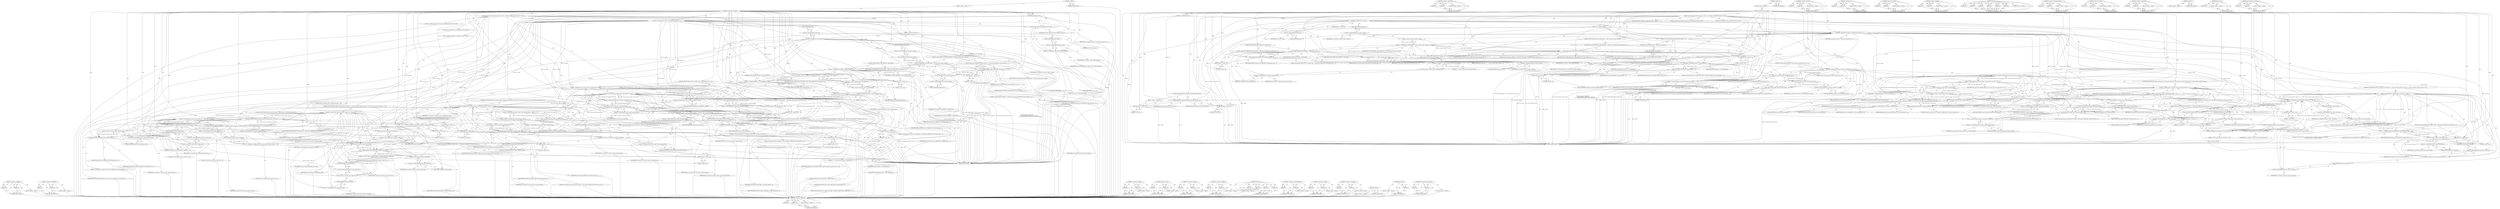 digraph "sanity_check_area_boundary" {
vulnerable_260 [label=<(METHOD,&lt;operator&gt;.notEquals)>];
vulnerable_261 [label=<(PARAM,p1)>];
vulnerable_262 [label=<(PARAM,p2)>];
vulnerable_263 [label=<(BLOCK,&lt;empty&gt;,&lt;empty&gt;)>];
vulnerable_264 [label=<(METHOD_RETURN,ANY)>];
vulnerable_288 [label=<(METHOD,&lt;operator&gt;.greaterThan)>];
vulnerable_289 [label=<(PARAM,p1)>];
vulnerable_290 [label=<(PARAM,p2)>];
vulnerable_291 [label=<(BLOCK,&lt;empty&gt;,&lt;empty&gt;)>];
vulnerable_292 [label=<(METHOD_RETURN,ANY)>];
vulnerable_6 [label=<(METHOD,&lt;global&gt;)<SUB>1</SUB>>];
vulnerable_7 [label=<(BLOCK,&lt;empty&gt;,&lt;empty&gt;)<SUB>1</SUB>>];
vulnerable_8 [label=<(METHOD,sanity_check_raw_super)<SUB>1</SUB>>];
vulnerable_9 [label=<(PARAM,struct f2fs_sb_info *sbi)<SUB>1</SUB>>];
vulnerable_10 [label=<(PARAM,struct buffer_head *bh)<SUB>2</SUB>>];
vulnerable_11 [label=<(BLOCK,{
	struct f2fs_super_block *raw_super = (struct...,{
	struct f2fs_super_block *raw_super = (struct...)<SUB>3</SUB>>];
vulnerable_12 [label="<(LOCAL,struct f2fs_super_block* raw_super: f2fs_super_block*)<SUB>4</SUB>>"];
vulnerable_13 [label=<(&lt;operator&gt;.assignment,*raw_super = (struct f2fs_super_block *)
					(...)<SUB>4</SUB>>];
vulnerable_14 [label=<(IDENTIFIER,raw_super,*raw_super = (struct f2fs_super_block *)
					(...)<SUB>4</SUB>>];
vulnerable_15 [label=<(&lt;operator&gt;.cast,(struct f2fs_super_block *)
					(bh-&gt;b_data + ...)<SUB>4</SUB>>];
vulnerable_16 [label=<(UNKNOWN,struct f2fs_super_block *,struct f2fs_super_block *)<SUB>4</SUB>>];
vulnerable_17 [label=<(&lt;operator&gt;.addition,bh-&gt;b_data + F2FS_SUPER_OFFSET)<SUB>5</SUB>>];
vulnerable_18 [label=<(&lt;operator&gt;.indirectFieldAccess,bh-&gt;b_data)<SUB>5</SUB>>];
vulnerable_19 [label=<(IDENTIFIER,bh,bh-&gt;b_data + F2FS_SUPER_OFFSET)<SUB>5</SUB>>];
vulnerable_20 [label=<(FIELD_IDENTIFIER,b_data,b_data)<SUB>5</SUB>>];
vulnerable_21 [label=<(IDENTIFIER,F2FS_SUPER_OFFSET,bh-&gt;b_data + F2FS_SUPER_OFFSET)<SUB>5</SUB>>];
vulnerable_22 [label="<(LOCAL,struct super_block* sb: super_block*)<SUB>6</SUB>>"];
vulnerable_23 [label=<(&lt;operator&gt;.assignment,*sb = sbi-&gt;sb)<SUB>6</SUB>>];
vulnerable_24 [label=<(IDENTIFIER,sb,*sb = sbi-&gt;sb)<SUB>6</SUB>>];
vulnerable_25 [label=<(&lt;operator&gt;.indirectFieldAccess,sbi-&gt;sb)<SUB>6</SUB>>];
vulnerable_26 [label=<(IDENTIFIER,sbi,*sb = sbi-&gt;sb)<SUB>6</SUB>>];
vulnerable_27 [label=<(FIELD_IDENTIFIER,sb,sb)<SUB>6</SUB>>];
vulnerable_28 [label="<(LOCAL,unsigned int blocksize: unsigned int)<SUB>7</SUB>>"];
vulnerable_29 [label=<(CONTROL_STRUCTURE,IF,if (F2FS_SUPER_MAGIC != le32_to_cpu(raw_super-&gt;magic)))<SUB>9</SUB>>];
vulnerable_30 [label=<(&lt;operator&gt;.notEquals,F2FS_SUPER_MAGIC != le32_to_cpu(raw_super-&gt;magic))<SUB>9</SUB>>];
vulnerable_31 [label=<(IDENTIFIER,F2FS_SUPER_MAGIC,F2FS_SUPER_MAGIC != le32_to_cpu(raw_super-&gt;magic))<SUB>9</SUB>>];
vulnerable_32 [label=<(le32_to_cpu,le32_to_cpu(raw_super-&gt;magic))<SUB>9</SUB>>];
vulnerable_33 [label=<(&lt;operator&gt;.indirectFieldAccess,raw_super-&gt;magic)<SUB>9</SUB>>];
vulnerable_34 [label=<(IDENTIFIER,raw_super,le32_to_cpu(raw_super-&gt;magic))<SUB>9</SUB>>];
vulnerable_35 [label=<(FIELD_IDENTIFIER,magic,magic)<SUB>9</SUB>>];
vulnerable_36 [label=<(BLOCK,{
		f2fs_msg(sb, KERN_INFO,
			&quot;Magic Mismatch,...,{
		f2fs_msg(sb, KERN_INFO,
			&quot;Magic Mismatch,...)<SUB>9</SUB>>];
vulnerable_37 [label=<(f2fs_msg,f2fs_msg(sb, KERN_INFO,
			&quot;Magic Mismatch, val...)<SUB>10</SUB>>];
vulnerable_38 [label=<(IDENTIFIER,sb,f2fs_msg(sb, KERN_INFO,
			&quot;Magic Mismatch, val...)<SUB>10</SUB>>];
vulnerable_39 [label=<(IDENTIFIER,KERN_INFO,f2fs_msg(sb, KERN_INFO,
			&quot;Magic Mismatch, val...)<SUB>10</SUB>>];
vulnerable_40 [label=<(LITERAL,&quot;Magic Mismatch, valid(0x%x) - read(0x%x)&quot;,f2fs_msg(sb, KERN_INFO,
			&quot;Magic Mismatch, val...)<SUB>11</SUB>>];
vulnerable_41 [label=<(IDENTIFIER,F2FS_SUPER_MAGIC,f2fs_msg(sb, KERN_INFO,
			&quot;Magic Mismatch, val...)<SUB>12</SUB>>];
vulnerable_42 [label=<(le32_to_cpu,le32_to_cpu(raw_super-&gt;magic))<SUB>12</SUB>>];
vulnerable_43 [label=<(&lt;operator&gt;.indirectFieldAccess,raw_super-&gt;magic)<SUB>12</SUB>>];
vulnerable_44 [label=<(IDENTIFIER,raw_super,le32_to_cpu(raw_super-&gt;magic))<SUB>12</SUB>>];
vulnerable_45 [label=<(FIELD_IDENTIFIER,magic,magic)<SUB>12</SUB>>];
vulnerable_46 [label=<(RETURN,return 1;,return 1;)<SUB>13</SUB>>];
vulnerable_47 [label=<(LITERAL,1,return 1;)<SUB>13</SUB>>];
vulnerable_48 [label=<(CONTROL_STRUCTURE,IF,if (F2FS_BLKSIZE != PAGE_SIZE))<SUB>17</SUB>>];
vulnerable_49 [label=<(&lt;operator&gt;.notEquals,F2FS_BLKSIZE != PAGE_SIZE)<SUB>17</SUB>>];
vulnerable_50 [label=<(IDENTIFIER,F2FS_BLKSIZE,F2FS_BLKSIZE != PAGE_SIZE)<SUB>17</SUB>>];
vulnerable_51 [label=<(IDENTIFIER,PAGE_SIZE,F2FS_BLKSIZE != PAGE_SIZE)<SUB>17</SUB>>];
vulnerable_52 [label=<(BLOCK,{
		f2fs_msg(sb, KERN_INFO,
			&quot;Invalid page_ca...,{
		f2fs_msg(sb, KERN_INFO,
			&quot;Invalid page_ca...)<SUB>17</SUB>>];
vulnerable_53 [label=<(f2fs_msg,f2fs_msg(sb, KERN_INFO,
			&quot;Invalid page_cache_...)<SUB>18</SUB>>];
vulnerable_54 [label=<(IDENTIFIER,sb,f2fs_msg(sb, KERN_INFO,
			&quot;Invalid page_cache_...)<SUB>18</SUB>>];
vulnerable_55 [label=<(IDENTIFIER,KERN_INFO,f2fs_msg(sb, KERN_INFO,
			&quot;Invalid page_cache_...)<SUB>18</SUB>>];
vulnerable_56 [label=<(LITERAL,&quot;Invalid page_cache_size (%lu), supports only 4...,f2fs_msg(sb, KERN_INFO,
			&quot;Invalid page_cache_...)<SUB>19</SUB>>];
vulnerable_57 [label=<(IDENTIFIER,PAGE_SIZE,f2fs_msg(sb, KERN_INFO,
			&quot;Invalid page_cache_...)<SUB>20</SUB>>];
vulnerable_58 [label=<(RETURN,return 1;,return 1;)<SUB>21</SUB>>];
vulnerable_59 [label=<(LITERAL,1,return 1;)<SUB>21</SUB>>];
vulnerable_60 [label=<(&lt;operator&gt;.assignment,blocksize = 1 &lt;&lt; le32_to_cpu(raw_super-&gt;log_blo...)<SUB>25</SUB>>];
vulnerable_61 [label=<(IDENTIFIER,blocksize,blocksize = 1 &lt;&lt; le32_to_cpu(raw_super-&gt;log_blo...)<SUB>25</SUB>>];
vulnerable_62 [label=<(&lt;operator&gt;.shiftLeft,1 &lt;&lt; le32_to_cpu(raw_super-&gt;log_blocksize))<SUB>25</SUB>>];
vulnerable_63 [label=<(LITERAL,1,1 &lt;&lt; le32_to_cpu(raw_super-&gt;log_blocksize))<SUB>25</SUB>>];
vulnerable_64 [label=<(le32_to_cpu,le32_to_cpu(raw_super-&gt;log_blocksize))<SUB>25</SUB>>];
vulnerable_65 [label=<(&lt;operator&gt;.indirectFieldAccess,raw_super-&gt;log_blocksize)<SUB>25</SUB>>];
vulnerable_66 [label=<(IDENTIFIER,raw_super,le32_to_cpu(raw_super-&gt;log_blocksize))<SUB>25</SUB>>];
vulnerable_67 [label=<(FIELD_IDENTIFIER,log_blocksize,log_blocksize)<SUB>25</SUB>>];
vulnerable_68 [label=<(CONTROL_STRUCTURE,IF,if (blocksize != F2FS_BLKSIZE))<SUB>26</SUB>>];
vulnerable_69 [label=<(&lt;operator&gt;.notEquals,blocksize != F2FS_BLKSIZE)<SUB>26</SUB>>];
vulnerable_70 [label=<(IDENTIFIER,blocksize,blocksize != F2FS_BLKSIZE)<SUB>26</SUB>>];
vulnerable_71 [label=<(IDENTIFIER,F2FS_BLKSIZE,blocksize != F2FS_BLKSIZE)<SUB>26</SUB>>];
vulnerable_72 [label=<(BLOCK,{
		f2fs_msg(sb, KERN_INFO,
			&quot;Invalid blocksi...,{
		f2fs_msg(sb, KERN_INFO,
			&quot;Invalid blocksi...)<SUB>26</SUB>>];
vulnerable_73 [label=<(f2fs_msg,f2fs_msg(sb, KERN_INFO,
			&quot;Invalid blocksize (...)<SUB>27</SUB>>];
vulnerable_74 [label=<(IDENTIFIER,sb,f2fs_msg(sb, KERN_INFO,
			&quot;Invalid blocksize (...)<SUB>27</SUB>>];
vulnerable_75 [label=<(IDENTIFIER,KERN_INFO,f2fs_msg(sb, KERN_INFO,
			&quot;Invalid blocksize (...)<SUB>27</SUB>>];
vulnerable_76 [label=<(LITERAL,&quot;Invalid blocksize (%u), supports only 4KB\n&quot;,f2fs_msg(sb, KERN_INFO,
			&quot;Invalid blocksize (...)<SUB>28</SUB>>];
vulnerable_77 [label=<(IDENTIFIER,blocksize,f2fs_msg(sb, KERN_INFO,
			&quot;Invalid blocksize (...)<SUB>29</SUB>>];
vulnerable_78 [label=<(RETURN,return 1;,return 1;)<SUB>30</SUB>>];
vulnerable_79 [label=<(LITERAL,1,return 1;)<SUB>30</SUB>>];
vulnerable_80 [label=<(CONTROL_STRUCTURE,IF,if (le32_to_cpu(raw_super-&gt;log_blocks_per_seg) != 9))<SUB>34</SUB>>];
vulnerable_81 [label=<(&lt;operator&gt;.notEquals,le32_to_cpu(raw_super-&gt;log_blocks_per_seg) != 9)<SUB>34</SUB>>];
vulnerable_82 [label=<(le32_to_cpu,le32_to_cpu(raw_super-&gt;log_blocks_per_seg))<SUB>34</SUB>>];
vulnerable_83 [label=<(&lt;operator&gt;.indirectFieldAccess,raw_super-&gt;log_blocks_per_seg)<SUB>34</SUB>>];
vulnerable_84 [label=<(IDENTIFIER,raw_super,le32_to_cpu(raw_super-&gt;log_blocks_per_seg))<SUB>34</SUB>>];
vulnerable_85 [label=<(FIELD_IDENTIFIER,log_blocks_per_seg,log_blocks_per_seg)<SUB>34</SUB>>];
vulnerable_86 [label=<(LITERAL,9,le32_to_cpu(raw_super-&gt;log_blocks_per_seg) != 9)<SUB>34</SUB>>];
vulnerable_87 [label=<(BLOCK,{
		f2fs_msg(sb, KERN_INFO,
			&quot;Invalid log blo...,{
		f2fs_msg(sb, KERN_INFO,
			&quot;Invalid log blo...)<SUB>34</SUB>>];
vulnerable_88 [label=<(f2fs_msg,f2fs_msg(sb, KERN_INFO,
			&quot;Invalid log blocks ...)<SUB>35</SUB>>];
vulnerable_89 [label=<(IDENTIFIER,sb,f2fs_msg(sb, KERN_INFO,
			&quot;Invalid log blocks ...)<SUB>35</SUB>>];
vulnerable_90 [label=<(IDENTIFIER,KERN_INFO,f2fs_msg(sb, KERN_INFO,
			&quot;Invalid log blocks ...)<SUB>35</SUB>>];
vulnerable_91 [label=<(LITERAL,&quot;Invalid log blocks per segment (%u)\n&quot;,f2fs_msg(sb, KERN_INFO,
			&quot;Invalid log blocks ...)<SUB>36</SUB>>];
vulnerable_92 [label=<(le32_to_cpu,le32_to_cpu(raw_super-&gt;log_blocks_per_seg))<SUB>37</SUB>>];
vulnerable_93 [label=<(&lt;operator&gt;.indirectFieldAccess,raw_super-&gt;log_blocks_per_seg)<SUB>37</SUB>>];
vulnerable_94 [label=<(IDENTIFIER,raw_super,le32_to_cpu(raw_super-&gt;log_blocks_per_seg))<SUB>37</SUB>>];
vulnerable_95 [label=<(FIELD_IDENTIFIER,log_blocks_per_seg,log_blocks_per_seg)<SUB>37</SUB>>];
vulnerable_96 [label=<(RETURN,return 1;,return 1;)<SUB>38</SUB>>];
vulnerable_97 [label=<(LITERAL,1,return 1;)<SUB>38</SUB>>];
vulnerable_98 [label=<(CONTROL_STRUCTURE,IF,if (le32_to_cpu(raw_super-&gt;log_sectorsize) &gt;
				F2FS_MAX_LOG_SECTOR_SIZE ||
		le32_to_cpu(raw_super-&gt;log_sectorsize) &lt;
				F2FS_MIN_LOG_SECTOR_SIZE))<SUB>42</SUB>>];
vulnerable_99 [label=<(&lt;operator&gt;.logicalOr,le32_to_cpu(raw_super-&gt;log_sectorsize) &gt;
				F2...)<SUB>42</SUB>>];
vulnerable_100 [label=<(&lt;operator&gt;.greaterThan,le32_to_cpu(raw_super-&gt;log_sectorsize) &gt;
				F2...)<SUB>42</SUB>>];
vulnerable_101 [label=<(le32_to_cpu,le32_to_cpu(raw_super-&gt;log_sectorsize))<SUB>42</SUB>>];
vulnerable_102 [label=<(&lt;operator&gt;.indirectFieldAccess,raw_super-&gt;log_sectorsize)<SUB>42</SUB>>];
vulnerable_103 [label=<(IDENTIFIER,raw_super,le32_to_cpu(raw_super-&gt;log_sectorsize))<SUB>42</SUB>>];
vulnerable_104 [label=<(FIELD_IDENTIFIER,log_sectorsize,log_sectorsize)<SUB>42</SUB>>];
vulnerable_105 [label=<(IDENTIFIER,F2FS_MAX_LOG_SECTOR_SIZE,le32_to_cpu(raw_super-&gt;log_sectorsize) &gt;
				F2...)<SUB>43</SUB>>];
vulnerable_106 [label=<(&lt;operator&gt;.lessThan,le32_to_cpu(raw_super-&gt;log_sectorsize) &lt;
				F2...)<SUB>44</SUB>>];
vulnerable_107 [label=<(le32_to_cpu,le32_to_cpu(raw_super-&gt;log_sectorsize))<SUB>44</SUB>>];
vulnerable_108 [label=<(&lt;operator&gt;.indirectFieldAccess,raw_super-&gt;log_sectorsize)<SUB>44</SUB>>];
vulnerable_109 [label=<(IDENTIFIER,raw_super,le32_to_cpu(raw_super-&gt;log_sectorsize))<SUB>44</SUB>>];
vulnerable_110 [label=<(FIELD_IDENTIFIER,log_sectorsize,log_sectorsize)<SUB>44</SUB>>];
vulnerable_111 [label=<(IDENTIFIER,F2FS_MIN_LOG_SECTOR_SIZE,le32_to_cpu(raw_super-&gt;log_sectorsize) &lt;
				F2...)<SUB>45</SUB>>];
vulnerable_112 [label=<(BLOCK,{
		f2fs_msg(sb, KERN_INFO, &quot;Invalid log sector...,{
		f2fs_msg(sb, KERN_INFO, &quot;Invalid log sector...)<SUB>45</SUB>>];
vulnerable_113 [label=<(f2fs_msg,f2fs_msg(sb, KERN_INFO, &quot;Invalid log sectorsize...)<SUB>46</SUB>>];
vulnerable_114 [label=<(IDENTIFIER,sb,f2fs_msg(sb, KERN_INFO, &quot;Invalid log sectorsize...)<SUB>46</SUB>>];
vulnerable_115 [label=<(IDENTIFIER,KERN_INFO,f2fs_msg(sb, KERN_INFO, &quot;Invalid log sectorsize...)<SUB>46</SUB>>];
vulnerable_116 [label=<(LITERAL,&quot;Invalid log sectorsize (%u)&quot;,f2fs_msg(sb, KERN_INFO, &quot;Invalid log sectorsize...)<SUB>46</SUB>>];
vulnerable_117 [label=<(le32_to_cpu,le32_to_cpu(raw_super-&gt;log_sectorsize))<SUB>47</SUB>>];
vulnerable_118 [label=<(&lt;operator&gt;.indirectFieldAccess,raw_super-&gt;log_sectorsize)<SUB>47</SUB>>];
vulnerable_119 [label=<(IDENTIFIER,raw_super,le32_to_cpu(raw_super-&gt;log_sectorsize))<SUB>47</SUB>>];
vulnerable_120 [label=<(FIELD_IDENTIFIER,log_sectorsize,log_sectorsize)<SUB>47</SUB>>];
vulnerable_121 [label=<(RETURN,return 1;,return 1;)<SUB>48</SUB>>];
vulnerable_122 [label=<(LITERAL,1,return 1;)<SUB>48</SUB>>];
vulnerable_123 [label=<(CONTROL_STRUCTURE,IF,if (le32_to_cpu(raw_super-&gt;log_sectors_per_block) +
		le32_to_cpu(raw_super-&gt;log_sectorsize) !=
			F2FS_MAX_LOG_SECTOR_SIZE))<SUB>50</SUB>>];
vulnerable_124 [label=<(&lt;operator&gt;.notEquals,le32_to_cpu(raw_super-&gt;log_sectors_per_block) +...)<SUB>50</SUB>>];
vulnerable_125 [label=<(&lt;operator&gt;.addition,le32_to_cpu(raw_super-&gt;log_sectors_per_block) +...)<SUB>50</SUB>>];
vulnerable_126 [label=<(le32_to_cpu,le32_to_cpu(raw_super-&gt;log_sectors_per_block))<SUB>50</SUB>>];
vulnerable_127 [label=<(&lt;operator&gt;.indirectFieldAccess,raw_super-&gt;log_sectors_per_block)<SUB>50</SUB>>];
vulnerable_128 [label=<(IDENTIFIER,raw_super,le32_to_cpu(raw_super-&gt;log_sectors_per_block))<SUB>50</SUB>>];
vulnerable_129 [label=<(FIELD_IDENTIFIER,log_sectors_per_block,log_sectors_per_block)<SUB>50</SUB>>];
vulnerable_130 [label=<(le32_to_cpu,le32_to_cpu(raw_super-&gt;log_sectorsize))<SUB>51</SUB>>];
vulnerable_131 [label=<(&lt;operator&gt;.indirectFieldAccess,raw_super-&gt;log_sectorsize)<SUB>51</SUB>>];
vulnerable_132 [label=<(IDENTIFIER,raw_super,le32_to_cpu(raw_super-&gt;log_sectorsize))<SUB>51</SUB>>];
vulnerable_133 [label=<(FIELD_IDENTIFIER,log_sectorsize,log_sectorsize)<SUB>51</SUB>>];
vulnerable_134 [label=<(IDENTIFIER,F2FS_MAX_LOG_SECTOR_SIZE,le32_to_cpu(raw_super-&gt;log_sectors_per_block) +...)<SUB>52</SUB>>];
vulnerable_135 [label=<(BLOCK,{
		f2fs_msg(sb, KERN_INFO,
			&quot;Invalid log sec...,{
		f2fs_msg(sb, KERN_INFO,
			&quot;Invalid log sec...)<SUB>52</SUB>>];
vulnerable_136 [label=<(f2fs_msg,f2fs_msg(sb, KERN_INFO,
			&quot;Invalid log sectors...)<SUB>53</SUB>>];
vulnerable_137 [label=<(IDENTIFIER,sb,f2fs_msg(sb, KERN_INFO,
			&quot;Invalid log sectors...)<SUB>53</SUB>>];
vulnerable_138 [label=<(IDENTIFIER,KERN_INFO,f2fs_msg(sb, KERN_INFO,
			&quot;Invalid log sectors...)<SUB>53</SUB>>];
vulnerable_139 [label=<(LITERAL,&quot;Invalid log sectors per block(%u) log sectorsi...,f2fs_msg(sb, KERN_INFO,
			&quot;Invalid log sectors...)<SUB>54</SUB>>];
vulnerable_140 [label=<(le32_to_cpu,le32_to_cpu(raw_super-&gt;log_sectors_per_block))<SUB>55</SUB>>];
vulnerable_141 [label=<(&lt;operator&gt;.indirectFieldAccess,raw_super-&gt;log_sectors_per_block)<SUB>55</SUB>>];
vulnerable_142 [label=<(IDENTIFIER,raw_super,le32_to_cpu(raw_super-&gt;log_sectors_per_block))<SUB>55</SUB>>];
vulnerable_143 [label=<(FIELD_IDENTIFIER,log_sectors_per_block,log_sectors_per_block)<SUB>55</SUB>>];
vulnerable_144 [label=<(le32_to_cpu,le32_to_cpu(raw_super-&gt;log_sectorsize))<SUB>56</SUB>>];
vulnerable_145 [label=<(&lt;operator&gt;.indirectFieldAccess,raw_super-&gt;log_sectorsize)<SUB>56</SUB>>];
vulnerable_146 [label=<(IDENTIFIER,raw_super,le32_to_cpu(raw_super-&gt;log_sectorsize))<SUB>56</SUB>>];
vulnerable_147 [label=<(FIELD_IDENTIFIER,log_sectorsize,log_sectorsize)<SUB>56</SUB>>];
vulnerable_148 [label=<(RETURN,return 1;,return 1;)<SUB>57</SUB>>];
vulnerable_149 [label=<(LITERAL,1,return 1;)<SUB>57</SUB>>];
vulnerable_150 [label=<(CONTROL_STRUCTURE,IF,if (le32_to_cpu(raw_super-&gt;node_ino) != 1 ||
		le32_to_cpu(raw_super-&gt;meta_ino) != 2 ||
		le32_to_cpu(raw_super-&gt;root_ino) != 3))<SUB>61</SUB>>];
vulnerable_151 [label=<(&lt;operator&gt;.logicalOr,le32_to_cpu(raw_super-&gt;node_ino) != 1 ||
		le32...)<SUB>61</SUB>>];
vulnerable_152 [label=<(&lt;operator&gt;.logicalOr,le32_to_cpu(raw_super-&gt;node_ino) != 1 ||
		le32...)<SUB>61</SUB>>];
vulnerable_153 [label=<(&lt;operator&gt;.notEquals,le32_to_cpu(raw_super-&gt;node_ino) != 1)<SUB>61</SUB>>];
vulnerable_154 [label=<(le32_to_cpu,le32_to_cpu(raw_super-&gt;node_ino))<SUB>61</SUB>>];
vulnerable_155 [label=<(&lt;operator&gt;.indirectFieldAccess,raw_super-&gt;node_ino)<SUB>61</SUB>>];
vulnerable_156 [label=<(IDENTIFIER,raw_super,le32_to_cpu(raw_super-&gt;node_ino))<SUB>61</SUB>>];
vulnerable_157 [label=<(FIELD_IDENTIFIER,node_ino,node_ino)<SUB>61</SUB>>];
vulnerable_158 [label=<(LITERAL,1,le32_to_cpu(raw_super-&gt;node_ino) != 1)<SUB>61</SUB>>];
vulnerable_159 [label=<(&lt;operator&gt;.notEquals,le32_to_cpu(raw_super-&gt;meta_ino) != 2)<SUB>62</SUB>>];
vulnerable_160 [label=<(le32_to_cpu,le32_to_cpu(raw_super-&gt;meta_ino))<SUB>62</SUB>>];
vulnerable_161 [label=<(&lt;operator&gt;.indirectFieldAccess,raw_super-&gt;meta_ino)<SUB>62</SUB>>];
vulnerable_162 [label=<(IDENTIFIER,raw_super,le32_to_cpu(raw_super-&gt;meta_ino))<SUB>62</SUB>>];
vulnerable_163 [label=<(FIELD_IDENTIFIER,meta_ino,meta_ino)<SUB>62</SUB>>];
vulnerable_164 [label=<(LITERAL,2,le32_to_cpu(raw_super-&gt;meta_ino) != 2)<SUB>62</SUB>>];
vulnerable_165 [label=<(&lt;operator&gt;.notEquals,le32_to_cpu(raw_super-&gt;root_ino) != 3)<SUB>63</SUB>>];
vulnerable_166 [label=<(le32_to_cpu,le32_to_cpu(raw_super-&gt;root_ino))<SUB>63</SUB>>];
vulnerable_167 [label=<(&lt;operator&gt;.indirectFieldAccess,raw_super-&gt;root_ino)<SUB>63</SUB>>];
vulnerable_168 [label=<(IDENTIFIER,raw_super,le32_to_cpu(raw_super-&gt;root_ino))<SUB>63</SUB>>];
vulnerable_169 [label=<(FIELD_IDENTIFIER,root_ino,root_ino)<SUB>63</SUB>>];
vulnerable_170 [label=<(LITERAL,3,le32_to_cpu(raw_super-&gt;root_ino) != 3)<SUB>63</SUB>>];
vulnerable_171 [label=<(BLOCK,{
		f2fs_msg(sb, KERN_INFO,
			&quot;Invalid Fs Meta...,{
		f2fs_msg(sb, KERN_INFO,
			&quot;Invalid Fs Meta...)<SUB>63</SUB>>];
vulnerable_172 [label=<(f2fs_msg,f2fs_msg(sb, KERN_INFO,
			&quot;Invalid Fs Meta Ino...)<SUB>64</SUB>>];
vulnerable_173 [label=<(IDENTIFIER,sb,f2fs_msg(sb, KERN_INFO,
			&quot;Invalid Fs Meta Ino...)<SUB>64</SUB>>];
vulnerable_174 [label=<(IDENTIFIER,KERN_INFO,f2fs_msg(sb, KERN_INFO,
			&quot;Invalid Fs Meta Ino...)<SUB>64</SUB>>];
vulnerable_175 [label="<(LITERAL,&quot;Invalid Fs Meta Ino: node(%u) meta(%u) root(%u)&quot;,f2fs_msg(sb, KERN_INFO,
			&quot;Invalid Fs Meta Ino...)<SUB>65</SUB>>"];
vulnerable_176 [label=<(le32_to_cpu,le32_to_cpu(raw_super-&gt;node_ino))<SUB>66</SUB>>];
vulnerable_177 [label=<(&lt;operator&gt;.indirectFieldAccess,raw_super-&gt;node_ino)<SUB>66</SUB>>];
vulnerable_178 [label=<(IDENTIFIER,raw_super,le32_to_cpu(raw_super-&gt;node_ino))<SUB>66</SUB>>];
vulnerable_179 [label=<(FIELD_IDENTIFIER,node_ino,node_ino)<SUB>66</SUB>>];
vulnerable_180 [label=<(le32_to_cpu,le32_to_cpu(raw_super-&gt;meta_ino))<SUB>67</SUB>>];
vulnerable_181 [label=<(&lt;operator&gt;.indirectFieldAccess,raw_super-&gt;meta_ino)<SUB>67</SUB>>];
vulnerable_182 [label=<(IDENTIFIER,raw_super,le32_to_cpu(raw_super-&gt;meta_ino))<SUB>67</SUB>>];
vulnerable_183 [label=<(FIELD_IDENTIFIER,meta_ino,meta_ino)<SUB>67</SUB>>];
vulnerable_184 [label=<(le32_to_cpu,le32_to_cpu(raw_super-&gt;root_ino))<SUB>68</SUB>>];
vulnerable_185 [label=<(&lt;operator&gt;.indirectFieldAccess,raw_super-&gt;root_ino)<SUB>68</SUB>>];
vulnerable_186 [label=<(IDENTIFIER,raw_super,le32_to_cpu(raw_super-&gt;root_ino))<SUB>68</SUB>>];
vulnerable_187 [label=<(FIELD_IDENTIFIER,root_ino,root_ino)<SUB>68</SUB>>];
vulnerable_188 [label=<(RETURN,return 1;,return 1;)<SUB>69</SUB>>];
vulnerable_189 [label=<(LITERAL,1,return 1;)<SUB>69</SUB>>];
vulnerable_190 [label=<(CONTROL_STRUCTURE,IF,if (sanity_check_area_boundary(sbi, bh)))<SUB>73</SUB>>];
vulnerable_191 [label=<(sanity_check_area_boundary,sanity_check_area_boundary(sbi, bh))<SUB>73</SUB>>];
vulnerable_192 [label=<(IDENTIFIER,sbi,sanity_check_area_boundary(sbi, bh))<SUB>73</SUB>>];
vulnerable_193 [label=<(IDENTIFIER,bh,sanity_check_area_boundary(sbi, bh))<SUB>73</SUB>>];
vulnerable_194 [label=<(BLOCK,&lt;empty&gt;,&lt;empty&gt;)<SUB>74</SUB>>];
vulnerable_195 [label=<(RETURN,return 1;,return 1;)<SUB>74</SUB>>];
vulnerable_196 [label=<(LITERAL,1,return 1;)<SUB>74</SUB>>];
vulnerable_197 [label=<(RETURN,return 0;,return 0;)<SUB>76</SUB>>];
vulnerable_198 [label=<(LITERAL,0,return 0;)<SUB>76</SUB>>];
vulnerable_199 [label=<(METHOD_RETURN,int)<SUB>1</SUB>>];
vulnerable_201 [label=<(METHOD_RETURN,ANY)<SUB>1</SUB>>];
vulnerable_293 [label=<(METHOD,&lt;operator&gt;.lessThan)>];
vulnerable_294 [label=<(PARAM,p1)>];
vulnerable_295 [label=<(PARAM,p2)>];
vulnerable_296 [label=<(BLOCK,&lt;empty&gt;,&lt;empty&gt;)>];
vulnerable_297 [label=<(METHOD_RETURN,ANY)>];
vulnerable_245 [label=<(METHOD,&lt;operator&gt;.cast)>];
vulnerable_246 [label=<(PARAM,p1)>];
vulnerable_247 [label=<(PARAM,p2)>];
vulnerable_248 [label=<(BLOCK,&lt;empty&gt;,&lt;empty&gt;)>];
vulnerable_249 [label=<(METHOD_RETURN,ANY)>];
vulnerable_283 [label=<(METHOD,&lt;operator&gt;.logicalOr)>];
vulnerable_284 [label=<(PARAM,p1)>];
vulnerable_285 [label=<(PARAM,p2)>];
vulnerable_286 [label=<(BLOCK,&lt;empty&gt;,&lt;empty&gt;)>];
vulnerable_287 [label=<(METHOD_RETURN,ANY)>];
vulnerable_278 [label=<(METHOD,&lt;operator&gt;.shiftLeft)>];
vulnerable_279 [label=<(PARAM,p1)>];
vulnerable_280 [label=<(PARAM,p2)>];
vulnerable_281 [label=<(BLOCK,&lt;empty&gt;,&lt;empty&gt;)>];
vulnerable_282 [label=<(METHOD_RETURN,ANY)>];
vulnerable_269 [label=<(METHOD,f2fs_msg)>];
vulnerable_270 [label=<(PARAM,p1)>];
vulnerable_271 [label=<(PARAM,p2)>];
vulnerable_272 [label=<(PARAM,p3)>];
vulnerable_273 [label=<(PARAM,p4)>];
vulnerable_274 [label=<(PARAM,p5)>];
vulnerable_275 [label=<(PARAM,p6)>];
vulnerable_276 [label=<(BLOCK,&lt;empty&gt;,&lt;empty&gt;)>];
vulnerable_277 [label=<(METHOD_RETURN,ANY)>];
vulnerable_255 [label=<(METHOD,&lt;operator&gt;.indirectFieldAccess)>];
vulnerable_256 [label=<(PARAM,p1)>];
vulnerable_257 [label=<(PARAM,p2)>];
vulnerable_258 [label=<(BLOCK,&lt;empty&gt;,&lt;empty&gt;)>];
vulnerable_259 [label=<(METHOD_RETURN,ANY)>];
vulnerable_250 [label=<(METHOD,&lt;operator&gt;.addition)>];
vulnerable_251 [label=<(PARAM,p1)>];
vulnerable_252 [label=<(PARAM,p2)>];
vulnerable_253 [label=<(BLOCK,&lt;empty&gt;,&lt;empty&gt;)>];
vulnerable_254 [label=<(METHOD_RETURN,ANY)>];
vulnerable_240 [label=<(METHOD,&lt;operator&gt;.assignment)>];
vulnerable_241 [label=<(PARAM,p1)>];
vulnerable_242 [label=<(PARAM,p2)>];
vulnerable_243 [label=<(BLOCK,&lt;empty&gt;,&lt;empty&gt;)>];
vulnerable_244 [label=<(METHOD_RETURN,ANY)>];
vulnerable_234 [label=<(METHOD,&lt;global&gt;)<SUB>1</SUB>>];
vulnerable_235 [label=<(BLOCK,&lt;empty&gt;,&lt;empty&gt;)>];
vulnerable_236 [label=<(METHOD_RETURN,ANY)>];
vulnerable_265 [label=<(METHOD,le32_to_cpu)>];
vulnerable_266 [label=<(PARAM,p1)>];
vulnerable_267 [label=<(BLOCK,&lt;empty&gt;,&lt;empty&gt;)>];
vulnerable_268 [label=<(METHOD_RETURN,ANY)>];
vulnerable_298 [label=<(METHOD,sanity_check_area_boundary)>];
vulnerable_299 [label=<(PARAM,p1)>];
vulnerable_300 [label=<(PARAM,p2)>];
vulnerable_301 [label=<(BLOCK,&lt;empty&gt;,&lt;empty&gt;)>];
vulnerable_302 [label=<(METHOD_RETURN,ANY)>];
fixed_280 [label=<(METHOD,&lt;operator&gt;.notEquals)>];
fixed_281 [label=<(PARAM,p1)>];
fixed_282 [label=<(PARAM,p2)>];
fixed_283 [label=<(BLOCK,&lt;empty&gt;,&lt;empty&gt;)>];
fixed_284 [label=<(METHOD_RETURN,ANY)>];
fixed_306 [label=<(METHOD,&lt;operator&gt;.greaterThan)>];
fixed_307 [label=<(PARAM,p1)>];
fixed_308 [label=<(PARAM,p2)>];
fixed_309 [label=<(BLOCK,&lt;empty&gt;,&lt;empty&gt;)>];
fixed_310 [label=<(METHOD_RETURN,ANY)>];
fixed_6 [label=<(METHOD,&lt;global&gt;)<SUB>1</SUB>>];
fixed_7 [label=<(BLOCK,&lt;empty&gt;,&lt;empty&gt;)<SUB>1</SUB>>];
fixed_8 [label=<(METHOD,sanity_check_raw_super)<SUB>1</SUB>>];
fixed_9 [label=<(PARAM,struct f2fs_sb_info *sbi)<SUB>1</SUB>>];
fixed_10 [label=<(PARAM,struct buffer_head *bh)<SUB>2</SUB>>];
fixed_11 [label=<(BLOCK,{
	struct f2fs_super_block *raw_super = (struct...,{
	struct f2fs_super_block *raw_super = (struct...)<SUB>3</SUB>>];
fixed_12 [label="<(LOCAL,struct f2fs_super_block* raw_super: f2fs_super_block*)<SUB>4</SUB>>"];
fixed_13 [label=<(&lt;operator&gt;.assignment,*raw_super = (struct f2fs_super_block *)
					(...)<SUB>4</SUB>>];
fixed_14 [label=<(IDENTIFIER,raw_super,*raw_super = (struct f2fs_super_block *)
					(...)<SUB>4</SUB>>];
fixed_15 [label=<(&lt;operator&gt;.cast,(struct f2fs_super_block *)
					(bh-&gt;b_data + ...)<SUB>4</SUB>>];
fixed_16 [label=<(UNKNOWN,struct f2fs_super_block *,struct f2fs_super_block *)<SUB>4</SUB>>];
fixed_17 [label=<(&lt;operator&gt;.addition,bh-&gt;b_data + F2FS_SUPER_OFFSET)<SUB>5</SUB>>];
fixed_18 [label=<(&lt;operator&gt;.indirectFieldAccess,bh-&gt;b_data)<SUB>5</SUB>>];
fixed_19 [label=<(IDENTIFIER,bh,bh-&gt;b_data + F2FS_SUPER_OFFSET)<SUB>5</SUB>>];
fixed_20 [label=<(FIELD_IDENTIFIER,b_data,b_data)<SUB>5</SUB>>];
fixed_21 [label=<(IDENTIFIER,F2FS_SUPER_OFFSET,bh-&gt;b_data + F2FS_SUPER_OFFSET)<SUB>5</SUB>>];
fixed_22 [label="<(LOCAL,struct super_block* sb: super_block*)<SUB>6</SUB>>"];
fixed_23 [label=<(&lt;operator&gt;.assignment,*sb = sbi-&gt;sb)<SUB>6</SUB>>];
fixed_24 [label=<(IDENTIFIER,sb,*sb = sbi-&gt;sb)<SUB>6</SUB>>];
fixed_25 [label=<(&lt;operator&gt;.indirectFieldAccess,sbi-&gt;sb)<SUB>6</SUB>>];
fixed_26 [label=<(IDENTIFIER,sbi,*sb = sbi-&gt;sb)<SUB>6</SUB>>];
fixed_27 [label=<(FIELD_IDENTIFIER,sb,sb)<SUB>6</SUB>>];
fixed_28 [label="<(LOCAL,unsigned int blocksize: unsigned int)<SUB>7</SUB>>"];
fixed_29 [label=<(CONTROL_STRUCTURE,IF,if (F2FS_SUPER_MAGIC != le32_to_cpu(raw_super-&gt;magic)))<SUB>9</SUB>>];
fixed_30 [label=<(&lt;operator&gt;.notEquals,F2FS_SUPER_MAGIC != le32_to_cpu(raw_super-&gt;magic))<SUB>9</SUB>>];
fixed_31 [label=<(IDENTIFIER,F2FS_SUPER_MAGIC,F2FS_SUPER_MAGIC != le32_to_cpu(raw_super-&gt;magic))<SUB>9</SUB>>];
fixed_32 [label=<(le32_to_cpu,le32_to_cpu(raw_super-&gt;magic))<SUB>9</SUB>>];
fixed_33 [label=<(&lt;operator&gt;.indirectFieldAccess,raw_super-&gt;magic)<SUB>9</SUB>>];
fixed_34 [label=<(IDENTIFIER,raw_super,le32_to_cpu(raw_super-&gt;magic))<SUB>9</SUB>>];
fixed_35 [label=<(FIELD_IDENTIFIER,magic,magic)<SUB>9</SUB>>];
fixed_36 [label=<(BLOCK,{
		f2fs_msg(sb, KERN_INFO,
			&quot;Magic Mismatch,...,{
		f2fs_msg(sb, KERN_INFO,
			&quot;Magic Mismatch,...)<SUB>9</SUB>>];
fixed_37 [label=<(f2fs_msg,f2fs_msg(sb, KERN_INFO,
			&quot;Magic Mismatch, val...)<SUB>10</SUB>>];
fixed_38 [label=<(IDENTIFIER,sb,f2fs_msg(sb, KERN_INFO,
			&quot;Magic Mismatch, val...)<SUB>10</SUB>>];
fixed_39 [label=<(IDENTIFIER,KERN_INFO,f2fs_msg(sb, KERN_INFO,
			&quot;Magic Mismatch, val...)<SUB>10</SUB>>];
fixed_40 [label=<(LITERAL,&quot;Magic Mismatch, valid(0x%x) - read(0x%x)&quot;,f2fs_msg(sb, KERN_INFO,
			&quot;Magic Mismatch, val...)<SUB>11</SUB>>];
fixed_41 [label=<(IDENTIFIER,F2FS_SUPER_MAGIC,f2fs_msg(sb, KERN_INFO,
			&quot;Magic Mismatch, val...)<SUB>12</SUB>>];
fixed_42 [label=<(le32_to_cpu,le32_to_cpu(raw_super-&gt;magic))<SUB>12</SUB>>];
fixed_43 [label=<(&lt;operator&gt;.indirectFieldAccess,raw_super-&gt;magic)<SUB>12</SUB>>];
fixed_44 [label=<(IDENTIFIER,raw_super,le32_to_cpu(raw_super-&gt;magic))<SUB>12</SUB>>];
fixed_45 [label=<(FIELD_IDENTIFIER,magic,magic)<SUB>12</SUB>>];
fixed_46 [label=<(RETURN,return 1;,return 1;)<SUB>13</SUB>>];
fixed_47 [label=<(LITERAL,1,return 1;)<SUB>13</SUB>>];
fixed_48 [label=<(CONTROL_STRUCTURE,IF,if (F2FS_BLKSIZE != PAGE_SIZE))<SUB>17</SUB>>];
fixed_49 [label=<(&lt;operator&gt;.notEquals,F2FS_BLKSIZE != PAGE_SIZE)<SUB>17</SUB>>];
fixed_50 [label=<(IDENTIFIER,F2FS_BLKSIZE,F2FS_BLKSIZE != PAGE_SIZE)<SUB>17</SUB>>];
fixed_51 [label=<(IDENTIFIER,PAGE_SIZE,F2FS_BLKSIZE != PAGE_SIZE)<SUB>17</SUB>>];
fixed_52 [label=<(BLOCK,{
		f2fs_msg(sb, KERN_INFO,
			&quot;Invalid page_ca...,{
		f2fs_msg(sb, KERN_INFO,
			&quot;Invalid page_ca...)<SUB>17</SUB>>];
fixed_53 [label=<(f2fs_msg,f2fs_msg(sb, KERN_INFO,
			&quot;Invalid page_cache_...)<SUB>18</SUB>>];
fixed_54 [label=<(IDENTIFIER,sb,f2fs_msg(sb, KERN_INFO,
			&quot;Invalid page_cache_...)<SUB>18</SUB>>];
fixed_55 [label=<(IDENTIFIER,KERN_INFO,f2fs_msg(sb, KERN_INFO,
			&quot;Invalid page_cache_...)<SUB>18</SUB>>];
fixed_56 [label=<(LITERAL,&quot;Invalid page_cache_size (%lu), supports only 4...,f2fs_msg(sb, KERN_INFO,
			&quot;Invalid page_cache_...)<SUB>19</SUB>>];
fixed_57 [label=<(IDENTIFIER,PAGE_SIZE,f2fs_msg(sb, KERN_INFO,
			&quot;Invalid page_cache_...)<SUB>20</SUB>>];
fixed_58 [label=<(RETURN,return 1;,return 1;)<SUB>21</SUB>>];
fixed_59 [label=<(LITERAL,1,return 1;)<SUB>21</SUB>>];
fixed_60 [label=<(&lt;operator&gt;.assignment,blocksize = 1 &lt;&lt; le32_to_cpu(raw_super-&gt;log_blo...)<SUB>25</SUB>>];
fixed_61 [label=<(IDENTIFIER,blocksize,blocksize = 1 &lt;&lt; le32_to_cpu(raw_super-&gt;log_blo...)<SUB>25</SUB>>];
fixed_62 [label=<(&lt;operator&gt;.shiftLeft,1 &lt;&lt; le32_to_cpu(raw_super-&gt;log_blocksize))<SUB>25</SUB>>];
fixed_63 [label=<(LITERAL,1,1 &lt;&lt; le32_to_cpu(raw_super-&gt;log_blocksize))<SUB>25</SUB>>];
fixed_64 [label=<(le32_to_cpu,le32_to_cpu(raw_super-&gt;log_blocksize))<SUB>25</SUB>>];
fixed_65 [label=<(&lt;operator&gt;.indirectFieldAccess,raw_super-&gt;log_blocksize)<SUB>25</SUB>>];
fixed_66 [label=<(IDENTIFIER,raw_super,le32_to_cpu(raw_super-&gt;log_blocksize))<SUB>25</SUB>>];
fixed_67 [label=<(FIELD_IDENTIFIER,log_blocksize,log_blocksize)<SUB>25</SUB>>];
fixed_68 [label=<(CONTROL_STRUCTURE,IF,if (blocksize != F2FS_BLKSIZE))<SUB>26</SUB>>];
fixed_69 [label=<(&lt;operator&gt;.notEquals,blocksize != F2FS_BLKSIZE)<SUB>26</SUB>>];
fixed_70 [label=<(IDENTIFIER,blocksize,blocksize != F2FS_BLKSIZE)<SUB>26</SUB>>];
fixed_71 [label=<(IDENTIFIER,F2FS_BLKSIZE,blocksize != F2FS_BLKSIZE)<SUB>26</SUB>>];
fixed_72 [label=<(BLOCK,{
		f2fs_msg(sb, KERN_INFO,
			&quot;Invalid blocksi...,{
		f2fs_msg(sb, KERN_INFO,
			&quot;Invalid blocksi...)<SUB>26</SUB>>];
fixed_73 [label=<(f2fs_msg,f2fs_msg(sb, KERN_INFO,
			&quot;Invalid blocksize (...)<SUB>27</SUB>>];
fixed_74 [label=<(IDENTIFIER,sb,f2fs_msg(sb, KERN_INFO,
			&quot;Invalid blocksize (...)<SUB>27</SUB>>];
fixed_75 [label=<(IDENTIFIER,KERN_INFO,f2fs_msg(sb, KERN_INFO,
			&quot;Invalid blocksize (...)<SUB>27</SUB>>];
fixed_76 [label=<(LITERAL,&quot;Invalid blocksize (%u), supports only 4KB\n&quot;,f2fs_msg(sb, KERN_INFO,
			&quot;Invalid blocksize (...)<SUB>28</SUB>>];
fixed_77 [label=<(IDENTIFIER,blocksize,f2fs_msg(sb, KERN_INFO,
			&quot;Invalid blocksize (...)<SUB>29</SUB>>];
fixed_78 [label=<(RETURN,return 1;,return 1;)<SUB>30</SUB>>];
fixed_79 [label=<(LITERAL,1,return 1;)<SUB>30</SUB>>];
fixed_80 [label=<(CONTROL_STRUCTURE,IF,if (le32_to_cpu(raw_super-&gt;log_blocks_per_seg) != 9))<SUB>34</SUB>>];
fixed_81 [label=<(&lt;operator&gt;.notEquals,le32_to_cpu(raw_super-&gt;log_blocks_per_seg) != 9)<SUB>34</SUB>>];
fixed_82 [label=<(le32_to_cpu,le32_to_cpu(raw_super-&gt;log_blocks_per_seg))<SUB>34</SUB>>];
fixed_83 [label=<(&lt;operator&gt;.indirectFieldAccess,raw_super-&gt;log_blocks_per_seg)<SUB>34</SUB>>];
fixed_84 [label=<(IDENTIFIER,raw_super,le32_to_cpu(raw_super-&gt;log_blocks_per_seg))<SUB>34</SUB>>];
fixed_85 [label=<(FIELD_IDENTIFIER,log_blocks_per_seg,log_blocks_per_seg)<SUB>34</SUB>>];
fixed_86 [label=<(LITERAL,9,le32_to_cpu(raw_super-&gt;log_blocks_per_seg) != 9)<SUB>34</SUB>>];
fixed_87 [label=<(BLOCK,{
		f2fs_msg(sb, KERN_INFO,
			&quot;Invalid log blo...,{
		f2fs_msg(sb, KERN_INFO,
			&quot;Invalid log blo...)<SUB>34</SUB>>];
fixed_88 [label=<(f2fs_msg,f2fs_msg(sb, KERN_INFO,
			&quot;Invalid log blocks ...)<SUB>35</SUB>>];
fixed_89 [label=<(IDENTIFIER,sb,f2fs_msg(sb, KERN_INFO,
			&quot;Invalid log blocks ...)<SUB>35</SUB>>];
fixed_90 [label=<(IDENTIFIER,KERN_INFO,f2fs_msg(sb, KERN_INFO,
			&quot;Invalid log blocks ...)<SUB>35</SUB>>];
fixed_91 [label=<(LITERAL,&quot;Invalid log blocks per segment (%u)\n&quot;,f2fs_msg(sb, KERN_INFO,
			&quot;Invalid log blocks ...)<SUB>36</SUB>>];
fixed_92 [label=<(le32_to_cpu,le32_to_cpu(raw_super-&gt;log_blocks_per_seg))<SUB>37</SUB>>];
fixed_93 [label=<(&lt;operator&gt;.indirectFieldAccess,raw_super-&gt;log_blocks_per_seg)<SUB>37</SUB>>];
fixed_94 [label=<(IDENTIFIER,raw_super,le32_to_cpu(raw_super-&gt;log_blocks_per_seg))<SUB>37</SUB>>];
fixed_95 [label=<(FIELD_IDENTIFIER,log_blocks_per_seg,log_blocks_per_seg)<SUB>37</SUB>>];
fixed_96 [label=<(RETURN,return 1;,return 1;)<SUB>38</SUB>>];
fixed_97 [label=<(LITERAL,1,return 1;)<SUB>38</SUB>>];
fixed_98 [label=<(CONTROL_STRUCTURE,IF,if (le32_to_cpu(raw_super-&gt;log_sectorsize) &gt;
				F2FS_MAX_LOG_SECTOR_SIZE ||
		le32_to_cpu(raw_super-&gt;log_sectorsize) &lt;
				F2FS_MIN_LOG_SECTOR_SIZE))<SUB>42</SUB>>];
fixed_99 [label=<(&lt;operator&gt;.logicalOr,le32_to_cpu(raw_super-&gt;log_sectorsize) &gt;
				F2...)<SUB>42</SUB>>];
fixed_100 [label=<(&lt;operator&gt;.greaterThan,le32_to_cpu(raw_super-&gt;log_sectorsize) &gt;
				F2...)<SUB>42</SUB>>];
fixed_101 [label=<(le32_to_cpu,le32_to_cpu(raw_super-&gt;log_sectorsize))<SUB>42</SUB>>];
fixed_102 [label=<(&lt;operator&gt;.indirectFieldAccess,raw_super-&gt;log_sectorsize)<SUB>42</SUB>>];
fixed_103 [label=<(IDENTIFIER,raw_super,le32_to_cpu(raw_super-&gt;log_sectorsize))<SUB>42</SUB>>];
fixed_104 [label=<(FIELD_IDENTIFIER,log_sectorsize,log_sectorsize)<SUB>42</SUB>>];
fixed_105 [label=<(IDENTIFIER,F2FS_MAX_LOG_SECTOR_SIZE,le32_to_cpu(raw_super-&gt;log_sectorsize) &gt;
				F2...)<SUB>43</SUB>>];
fixed_106 [label=<(&lt;operator&gt;.lessThan,le32_to_cpu(raw_super-&gt;log_sectorsize) &lt;
				F2...)<SUB>44</SUB>>];
fixed_107 [label=<(le32_to_cpu,le32_to_cpu(raw_super-&gt;log_sectorsize))<SUB>44</SUB>>];
fixed_108 [label=<(&lt;operator&gt;.indirectFieldAccess,raw_super-&gt;log_sectorsize)<SUB>44</SUB>>];
fixed_109 [label=<(IDENTIFIER,raw_super,le32_to_cpu(raw_super-&gt;log_sectorsize))<SUB>44</SUB>>];
fixed_110 [label=<(FIELD_IDENTIFIER,log_sectorsize,log_sectorsize)<SUB>44</SUB>>];
fixed_111 [label=<(IDENTIFIER,F2FS_MIN_LOG_SECTOR_SIZE,le32_to_cpu(raw_super-&gt;log_sectorsize) &lt;
				F2...)<SUB>45</SUB>>];
fixed_112 [label=<(BLOCK,{
		f2fs_msg(sb, KERN_INFO, &quot;Invalid log sector...,{
		f2fs_msg(sb, KERN_INFO, &quot;Invalid log sector...)<SUB>45</SUB>>];
fixed_113 [label=<(f2fs_msg,f2fs_msg(sb, KERN_INFO, &quot;Invalid log sectorsize...)<SUB>46</SUB>>];
fixed_114 [label=<(IDENTIFIER,sb,f2fs_msg(sb, KERN_INFO, &quot;Invalid log sectorsize...)<SUB>46</SUB>>];
fixed_115 [label=<(IDENTIFIER,KERN_INFO,f2fs_msg(sb, KERN_INFO, &quot;Invalid log sectorsize...)<SUB>46</SUB>>];
fixed_116 [label=<(LITERAL,&quot;Invalid log sectorsize (%u)&quot;,f2fs_msg(sb, KERN_INFO, &quot;Invalid log sectorsize...)<SUB>46</SUB>>];
fixed_117 [label=<(le32_to_cpu,le32_to_cpu(raw_super-&gt;log_sectorsize))<SUB>47</SUB>>];
fixed_118 [label=<(&lt;operator&gt;.indirectFieldAccess,raw_super-&gt;log_sectorsize)<SUB>47</SUB>>];
fixed_119 [label=<(IDENTIFIER,raw_super,le32_to_cpu(raw_super-&gt;log_sectorsize))<SUB>47</SUB>>];
fixed_120 [label=<(FIELD_IDENTIFIER,log_sectorsize,log_sectorsize)<SUB>47</SUB>>];
fixed_121 [label=<(RETURN,return 1;,return 1;)<SUB>48</SUB>>];
fixed_122 [label=<(LITERAL,1,return 1;)<SUB>48</SUB>>];
fixed_123 [label=<(CONTROL_STRUCTURE,IF,if (le32_to_cpu(raw_super-&gt;log_sectors_per_block) +
		le32_to_cpu(raw_super-&gt;log_sectorsize) !=
			F2FS_MAX_LOG_SECTOR_SIZE))<SUB>50</SUB>>];
fixed_124 [label=<(&lt;operator&gt;.notEquals,le32_to_cpu(raw_super-&gt;log_sectors_per_block) +...)<SUB>50</SUB>>];
fixed_125 [label=<(&lt;operator&gt;.addition,le32_to_cpu(raw_super-&gt;log_sectors_per_block) +...)<SUB>50</SUB>>];
fixed_126 [label=<(le32_to_cpu,le32_to_cpu(raw_super-&gt;log_sectors_per_block))<SUB>50</SUB>>];
fixed_127 [label=<(&lt;operator&gt;.indirectFieldAccess,raw_super-&gt;log_sectors_per_block)<SUB>50</SUB>>];
fixed_128 [label=<(IDENTIFIER,raw_super,le32_to_cpu(raw_super-&gt;log_sectors_per_block))<SUB>50</SUB>>];
fixed_129 [label=<(FIELD_IDENTIFIER,log_sectors_per_block,log_sectors_per_block)<SUB>50</SUB>>];
fixed_130 [label=<(le32_to_cpu,le32_to_cpu(raw_super-&gt;log_sectorsize))<SUB>51</SUB>>];
fixed_131 [label=<(&lt;operator&gt;.indirectFieldAccess,raw_super-&gt;log_sectorsize)<SUB>51</SUB>>];
fixed_132 [label=<(IDENTIFIER,raw_super,le32_to_cpu(raw_super-&gt;log_sectorsize))<SUB>51</SUB>>];
fixed_133 [label=<(FIELD_IDENTIFIER,log_sectorsize,log_sectorsize)<SUB>51</SUB>>];
fixed_134 [label=<(IDENTIFIER,F2FS_MAX_LOG_SECTOR_SIZE,le32_to_cpu(raw_super-&gt;log_sectors_per_block) +...)<SUB>52</SUB>>];
fixed_135 [label=<(BLOCK,{
		f2fs_msg(sb, KERN_INFO,
			&quot;Invalid log sec...,{
		f2fs_msg(sb, KERN_INFO,
			&quot;Invalid log sec...)<SUB>52</SUB>>];
fixed_136 [label=<(f2fs_msg,f2fs_msg(sb, KERN_INFO,
			&quot;Invalid log sectors...)<SUB>53</SUB>>];
fixed_137 [label=<(IDENTIFIER,sb,f2fs_msg(sb, KERN_INFO,
			&quot;Invalid log sectors...)<SUB>53</SUB>>];
fixed_138 [label=<(IDENTIFIER,KERN_INFO,f2fs_msg(sb, KERN_INFO,
			&quot;Invalid log sectors...)<SUB>53</SUB>>];
fixed_139 [label=<(LITERAL,&quot;Invalid log sectors per block(%u) log sectorsi...,f2fs_msg(sb, KERN_INFO,
			&quot;Invalid log sectors...)<SUB>54</SUB>>];
fixed_140 [label=<(le32_to_cpu,le32_to_cpu(raw_super-&gt;log_sectors_per_block))<SUB>55</SUB>>];
fixed_141 [label=<(&lt;operator&gt;.indirectFieldAccess,raw_super-&gt;log_sectors_per_block)<SUB>55</SUB>>];
fixed_142 [label=<(IDENTIFIER,raw_super,le32_to_cpu(raw_super-&gt;log_sectors_per_block))<SUB>55</SUB>>];
fixed_143 [label=<(FIELD_IDENTIFIER,log_sectors_per_block,log_sectors_per_block)<SUB>55</SUB>>];
fixed_144 [label=<(le32_to_cpu,le32_to_cpu(raw_super-&gt;log_sectorsize))<SUB>56</SUB>>];
fixed_145 [label=<(&lt;operator&gt;.indirectFieldAccess,raw_super-&gt;log_sectorsize)<SUB>56</SUB>>];
fixed_146 [label=<(IDENTIFIER,raw_super,le32_to_cpu(raw_super-&gt;log_sectorsize))<SUB>56</SUB>>];
fixed_147 [label=<(FIELD_IDENTIFIER,log_sectorsize,log_sectorsize)<SUB>56</SUB>>];
fixed_148 [label=<(RETURN,return 1;,return 1;)<SUB>57</SUB>>];
fixed_149 [label=<(LITERAL,1,return 1;)<SUB>57</SUB>>];
fixed_150 [label=<(CONTROL_STRUCTURE,IF,if (le32_to_cpu(raw_super-&gt;node_ino) != 1 ||
		le32_to_cpu(raw_super-&gt;meta_ino) != 2 ||
		le32_to_cpu(raw_super-&gt;root_ino) != 3))<SUB>61</SUB>>];
fixed_151 [label=<(&lt;operator&gt;.logicalOr,le32_to_cpu(raw_super-&gt;node_ino) != 1 ||
		le32...)<SUB>61</SUB>>];
fixed_152 [label=<(&lt;operator&gt;.logicalOr,le32_to_cpu(raw_super-&gt;node_ino) != 1 ||
		le32...)<SUB>61</SUB>>];
fixed_153 [label=<(&lt;operator&gt;.notEquals,le32_to_cpu(raw_super-&gt;node_ino) != 1)<SUB>61</SUB>>];
fixed_154 [label=<(le32_to_cpu,le32_to_cpu(raw_super-&gt;node_ino))<SUB>61</SUB>>];
fixed_155 [label=<(&lt;operator&gt;.indirectFieldAccess,raw_super-&gt;node_ino)<SUB>61</SUB>>];
fixed_156 [label=<(IDENTIFIER,raw_super,le32_to_cpu(raw_super-&gt;node_ino))<SUB>61</SUB>>];
fixed_157 [label=<(FIELD_IDENTIFIER,node_ino,node_ino)<SUB>61</SUB>>];
fixed_158 [label=<(LITERAL,1,le32_to_cpu(raw_super-&gt;node_ino) != 1)<SUB>61</SUB>>];
fixed_159 [label=<(&lt;operator&gt;.notEquals,le32_to_cpu(raw_super-&gt;meta_ino) != 2)<SUB>62</SUB>>];
fixed_160 [label=<(le32_to_cpu,le32_to_cpu(raw_super-&gt;meta_ino))<SUB>62</SUB>>];
fixed_161 [label=<(&lt;operator&gt;.indirectFieldAccess,raw_super-&gt;meta_ino)<SUB>62</SUB>>];
fixed_162 [label=<(IDENTIFIER,raw_super,le32_to_cpu(raw_super-&gt;meta_ino))<SUB>62</SUB>>];
fixed_163 [label=<(FIELD_IDENTIFIER,meta_ino,meta_ino)<SUB>62</SUB>>];
fixed_164 [label=<(LITERAL,2,le32_to_cpu(raw_super-&gt;meta_ino) != 2)<SUB>62</SUB>>];
fixed_165 [label=<(&lt;operator&gt;.notEquals,le32_to_cpu(raw_super-&gt;root_ino) != 3)<SUB>63</SUB>>];
fixed_166 [label=<(le32_to_cpu,le32_to_cpu(raw_super-&gt;root_ino))<SUB>63</SUB>>];
fixed_167 [label=<(&lt;operator&gt;.indirectFieldAccess,raw_super-&gt;root_ino)<SUB>63</SUB>>];
fixed_168 [label=<(IDENTIFIER,raw_super,le32_to_cpu(raw_super-&gt;root_ino))<SUB>63</SUB>>];
fixed_169 [label=<(FIELD_IDENTIFIER,root_ino,root_ino)<SUB>63</SUB>>];
fixed_170 [label=<(LITERAL,3,le32_to_cpu(raw_super-&gt;root_ino) != 3)<SUB>63</SUB>>];
fixed_171 [label=<(BLOCK,{
		f2fs_msg(sb, KERN_INFO,
			&quot;Invalid Fs Meta...,{
		f2fs_msg(sb, KERN_INFO,
			&quot;Invalid Fs Meta...)<SUB>63</SUB>>];
fixed_172 [label=<(f2fs_msg,f2fs_msg(sb, KERN_INFO,
			&quot;Invalid Fs Meta Ino...)<SUB>64</SUB>>];
fixed_173 [label=<(IDENTIFIER,sb,f2fs_msg(sb, KERN_INFO,
			&quot;Invalid Fs Meta Ino...)<SUB>64</SUB>>];
fixed_174 [label=<(IDENTIFIER,KERN_INFO,f2fs_msg(sb, KERN_INFO,
			&quot;Invalid Fs Meta Ino...)<SUB>64</SUB>>];
fixed_175 [label="<(LITERAL,&quot;Invalid Fs Meta Ino: node(%u) meta(%u) root(%u)&quot;,f2fs_msg(sb, KERN_INFO,
			&quot;Invalid Fs Meta Ino...)<SUB>65</SUB>>"];
fixed_176 [label=<(le32_to_cpu,le32_to_cpu(raw_super-&gt;node_ino))<SUB>66</SUB>>];
fixed_177 [label=<(&lt;operator&gt;.indirectFieldAccess,raw_super-&gt;node_ino)<SUB>66</SUB>>];
fixed_178 [label=<(IDENTIFIER,raw_super,le32_to_cpu(raw_super-&gt;node_ino))<SUB>66</SUB>>];
fixed_179 [label=<(FIELD_IDENTIFIER,node_ino,node_ino)<SUB>66</SUB>>];
fixed_180 [label=<(le32_to_cpu,le32_to_cpu(raw_super-&gt;meta_ino))<SUB>67</SUB>>];
fixed_181 [label=<(&lt;operator&gt;.indirectFieldAccess,raw_super-&gt;meta_ino)<SUB>67</SUB>>];
fixed_182 [label=<(IDENTIFIER,raw_super,le32_to_cpu(raw_super-&gt;meta_ino))<SUB>67</SUB>>];
fixed_183 [label=<(FIELD_IDENTIFIER,meta_ino,meta_ino)<SUB>67</SUB>>];
fixed_184 [label=<(le32_to_cpu,le32_to_cpu(raw_super-&gt;root_ino))<SUB>68</SUB>>];
fixed_185 [label=<(&lt;operator&gt;.indirectFieldAccess,raw_super-&gt;root_ino)<SUB>68</SUB>>];
fixed_186 [label=<(IDENTIFIER,raw_super,le32_to_cpu(raw_super-&gt;root_ino))<SUB>68</SUB>>];
fixed_187 [label=<(FIELD_IDENTIFIER,root_ino,root_ino)<SUB>68</SUB>>];
fixed_188 [label=<(RETURN,return 1;,return 1;)<SUB>69</SUB>>];
fixed_189 [label=<(LITERAL,1,return 1;)<SUB>69</SUB>>];
fixed_190 [label=<(CONTROL_STRUCTURE,IF,if (le32_to_cpu(raw_super-&gt;segment_count) &gt; F2FS_MAX_SEGMENT))<SUB>72</SUB>>];
fixed_191 [label=<(&lt;operator&gt;.greaterThan,le32_to_cpu(raw_super-&gt;segment_count) &gt; F2FS_MA...)<SUB>72</SUB>>];
fixed_192 [label=<(le32_to_cpu,le32_to_cpu(raw_super-&gt;segment_count))<SUB>72</SUB>>];
fixed_193 [label=<(&lt;operator&gt;.indirectFieldAccess,raw_super-&gt;segment_count)<SUB>72</SUB>>];
fixed_194 [label=<(IDENTIFIER,raw_super,le32_to_cpu(raw_super-&gt;segment_count))<SUB>72</SUB>>];
fixed_195 [label=<(FIELD_IDENTIFIER,segment_count,segment_count)<SUB>72</SUB>>];
fixed_196 [label=<(IDENTIFIER,F2FS_MAX_SEGMENT,le32_to_cpu(raw_super-&gt;segment_count) &gt; F2FS_MA...)<SUB>72</SUB>>];
fixed_197 [label=<(BLOCK,{
		f2fs_msg(sb, KERN_INFO,
			&quot;Invalid segment...,{
		f2fs_msg(sb, KERN_INFO,
			&quot;Invalid segment...)<SUB>72</SUB>>];
fixed_198 [label=<(f2fs_msg,f2fs_msg(sb, KERN_INFO,
			&quot;Invalid segment cou...)<SUB>73</SUB>>];
fixed_199 [label=<(IDENTIFIER,sb,f2fs_msg(sb, KERN_INFO,
			&quot;Invalid segment cou...)<SUB>73</SUB>>];
fixed_200 [label=<(IDENTIFIER,KERN_INFO,f2fs_msg(sb, KERN_INFO,
			&quot;Invalid segment cou...)<SUB>73</SUB>>];
fixed_201 [label=<(LITERAL,&quot;Invalid segment count (%u)&quot;,f2fs_msg(sb, KERN_INFO,
			&quot;Invalid segment cou...)<SUB>74</SUB>>];
fixed_202 [label=<(le32_to_cpu,le32_to_cpu(raw_super-&gt;segment_count))<SUB>75</SUB>>];
fixed_203 [label=<(&lt;operator&gt;.indirectFieldAccess,raw_super-&gt;segment_count)<SUB>75</SUB>>];
fixed_204 [label=<(IDENTIFIER,raw_super,le32_to_cpu(raw_super-&gt;segment_count))<SUB>75</SUB>>];
fixed_205 [label=<(FIELD_IDENTIFIER,segment_count,segment_count)<SUB>75</SUB>>];
fixed_206 [label=<(RETURN,return 1;,return 1;)<SUB>76</SUB>>];
fixed_207 [label=<(LITERAL,1,return 1;)<SUB>76</SUB>>];
fixed_208 [label=<(CONTROL_STRUCTURE,IF,if (sanity_check_area_boundary(sbi, bh)))<SUB>80</SUB>>];
fixed_209 [label=<(sanity_check_area_boundary,sanity_check_area_boundary(sbi, bh))<SUB>80</SUB>>];
fixed_210 [label=<(IDENTIFIER,sbi,sanity_check_area_boundary(sbi, bh))<SUB>80</SUB>>];
fixed_211 [label=<(IDENTIFIER,bh,sanity_check_area_boundary(sbi, bh))<SUB>80</SUB>>];
fixed_212 [label=<(BLOCK,&lt;empty&gt;,&lt;empty&gt;)<SUB>81</SUB>>];
fixed_213 [label=<(RETURN,return 1;,return 1;)<SUB>81</SUB>>];
fixed_214 [label=<(LITERAL,1,return 1;)<SUB>81</SUB>>];
fixed_215 [label=<(RETURN,return 0;,return 0;)<SUB>83</SUB>>];
fixed_216 [label=<(LITERAL,0,return 0;)<SUB>83</SUB>>];
fixed_217 [label=<(METHOD_RETURN,int)<SUB>1</SUB>>];
fixed_219 [label=<(METHOD_RETURN,ANY)<SUB>1</SUB>>];
fixed_311 [label=<(METHOD,&lt;operator&gt;.lessThan)>];
fixed_312 [label=<(PARAM,p1)>];
fixed_313 [label=<(PARAM,p2)>];
fixed_314 [label=<(BLOCK,&lt;empty&gt;,&lt;empty&gt;)>];
fixed_315 [label=<(METHOD_RETURN,ANY)>];
fixed_265 [label=<(METHOD,&lt;operator&gt;.cast)>];
fixed_266 [label=<(PARAM,p1)>];
fixed_267 [label=<(PARAM,p2)>];
fixed_268 [label=<(BLOCK,&lt;empty&gt;,&lt;empty&gt;)>];
fixed_269 [label=<(METHOD_RETURN,ANY)>];
fixed_301 [label=<(METHOD,&lt;operator&gt;.logicalOr)>];
fixed_302 [label=<(PARAM,p1)>];
fixed_303 [label=<(PARAM,p2)>];
fixed_304 [label=<(BLOCK,&lt;empty&gt;,&lt;empty&gt;)>];
fixed_305 [label=<(METHOD_RETURN,ANY)>];
fixed_296 [label=<(METHOD,&lt;operator&gt;.shiftLeft)>];
fixed_297 [label=<(PARAM,p1)>];
fixed_298 [label=<(PARAM,p2)>];
fixed_299 [label=<(BLOCK,&lt;empty&gt;,&lt;empty&gt;)>];
fixed_300 [label=<(METHOD_RETURN,ANY)>];
fixed_289 [label=<(METHOD,f2fs_msg)>];
fixed_290 [label=<(PARAM,p1)>];
fixed_291 [label=<(PARAM,p2)>];
fixed_292 [label=<(PARAM,p3)>];
fixed_293 [label=<(PARAM,p4)>];
fixed_294 [label=<(BLOCK,&lt;empty&gt;,&lt;empty&gt;)>];
fixed_295 [label=<(METHOD_RETURN,ANY)>];
fixed_275 [label=<(METHOD,&lt;operator&gt;.indirectFieldAccess)>];
fixed_276 [label=<(PARAM,p1)>];
fixed_277 [label=<(PARAM,p2)>];
fixed_278 [label=<(BLOCK,&lt;empty&gt;,&lt;empty&gt;)>];
fixed_279 [label=<(METHOD_RETURN,ANY)>];
fixed_270 [label=<(METHOD,&lt;operator&gt;.addition)>];
fixed_271 [label=<(PARAM,p1)>];
fixed_272 [label=<(PARAM,p2)>];
fixed_273 [label=<(BLOCK,&lt;empty&gt;,&lt;empty&gt;)>];
fixed_274 [label=<(METHOD_RETURN,ANY)>];
fixed_260 [label=<(METHOD,&lt;operator&gt;.assignment)>];
fixed_261 [label=<(PARAM,p1)>];
fixed_262 [label=<(PARAM,p2)>];
fixed_263 [label=<(BLOCK,&lt;empty&gt;,&lt;empty&gt;)>];
fixed_264 [label=<(METHOD_RETURN,ANY)>];
fixed_254 [label=<(METHOD,&lt;global&gt;)<SUB>1</SUB>>];
fixed_255 [label=<(BLOCK,&lt;empty&gt;,&lt;empty&gt;)>];
fixed_256 [label=<(METHOD_RETURN,ANY)>];
fixed_285 [label=<(METHOD,le32_to_cpu)>];
fixed_286 [label=<(PARAM,p1)>];
fixed_287 [label=<(BLOCK,&lt;empty&gt;,&lt;empty&gt;)>];
fixed_288 [label=<(METHOD_RETURN,ANY)>];
fixed_316 [label=<(METHOD,sanity_check_area_boundary)>];
fixed_317 [label=<(PARAM,p1)>];
fixed_318 [label=<(PARAM,p2)>];
fixed_319 [label=<(BLOCK,&lt;empty&gt;,&lt;empty&gt;)>];
fixed_320 [label=<(METHOD_RETURN,ANY)>];
vulnerable_260 -> vulnerable_261  [key=0, label="AST: "];
vulnerable_260 -> vulnerable_261  [key=1, label="DDG: "];
vulnerable_260 -> vulnerable_263  [key=0, label="AST: "];
vulnerable_260 -> vulnerable_262  [key=0, label="AST: "];
vulnerable_260 -> vulnerable_262  [key=1, label="DDG: "];
vulnerable_260 -> vulnerable_264  [key=0, label="AST: "];
vulnerable_260 -> vulnerable_264  [key=1, label="CFG: "];
vulnerable_261 -> vulnerable_264  [key=0, label="DDG: p1"];
vulnerable_262 -> vulnerable_264  [key=0, label="DDG: p2"];
vulnerable_288 -> vulnerable_289  [key=0, label="AST: "];
vulnerable_288 -> vulnerable_289  [key=1, label="DDG: "];
vulnerable_288 -> vulnerable_291  [key=0, label="AST: "];
vulnerable_288 -> vulnerable_290  [key=0, label="AST: "];
vulnerable_288 -> vulnerable_290  [key=1, label="DDG: "];
vulnerable_288 -> vulnerable_292  [key=0, label="AST: "];
vulnerable_288 -> vulnerable_292  [key=1, label="CFG: "];
vulnerable_289 -> vulnerable_292  [key=0, label="DDG: p1"];
vulnerable_290 -> vulnerable_292  [key=0, label="DDG: p2"];
vulnerable_6 -> vulnerable_7  [key=0, label="AST: "];
vulnerable_6 -> vulnerable_201  [key=0, label="AST: "];
vulnerable_6 -> vulnerable_201  [key=1, label="CFG: "];
vulnerable_7 -> vulnerable_8  [key=0, label="AST: "];
vulnerable_8 -> vulnerable_9  [key=0, label="AST: "];
vulnerable_8 -> vulnerable_9  [key=1, label="DDG: "];
vulnerable_8 -> vulnerable_10  [key=0, label="AST: "];
vulnerable_8 -> vulnerable_10  [key=1, label="DDG: "];
vulnerable_8 -> vulnerable_11  [key=0, label="AST: "];
vulnerable_8 -> vulnerable_199  [key=0, label="AST: "];
vulnerable_8 -> vulnerable_16  [key=0, label="CFG: "];
vulnerable_8 -> vulnerable_13  [key=0, label="DDG: "];
vulnerable_8 -> vulnerable_197  [key=0, label="DDG: "];
vulnerable_8 -> vulnerable_198  [key=0, label="DDG: "];
vulnerable_8 -> vulnerable_15  [key=0, label="DDG: "];
vulnerable_8 -> vulnerable_30  [key=0, label="DDG: "];
vulnerable_8 -> vulnerable_46  [key=0, label="DDG: "];
vulnerable_8 -> vulnerable_49  [key=0, label="DDG: "];
vulnerable_8 -> vulnerable_58  [key=0, label="DDG: "];
vulnerable_8 -> vulnerable_62  [key=0, label="DDG: "];
vulnerable_8 -> vulnerable_69  [key=0, label="DDG: "];
vulnerable_8 -> vulnerable_78  [key=0, label="DDG: "];
vulnerable_8 -> vulnerable_81  [key=0, label="DDG: "];
vulnerable_8 -> vulnerable_96  [key=0, label="DDG: "];
vulnerable_8 -> vulnerable_121  [key=0, label="DDG: "];
vulnerable_8 -> vulnerable_124  [key=0, label="DDG: "];
vulnerable_8 -> vulnerable_148  [key=0, label="DDG: "];
vulnerable_8 -> vulnerable_188  [key=0, label="DDG: "];
vulnerable_8 -> vulnerable_191  [key=0, label="DDG: "];
vulnerable_8 -> vulnerable_195  [key=0, label="DDG: "];
vulnerable_8 -> vulnerable_17  [key=0, label="DDG: "];
vulnerable_8 -> vulnerable_37  [key=0, label="DDG: "];
vulnerable_8 -> vulnerable_47  [key=0, label="DDG: "];
vulnerable_8 -> vulnerable_53  [key=0, label="DDG: "];
vulnerable_8 -> vulnerable_59  [key=0, label="DDG: "];
vulnerable_8 -> vulnerable_73  [key=0, label="DDG: "];
vulnerable_8 -> vulnerable_79  [key=0, label="DDG: "];
vulnerable_8 -> vulnerable_88  [key=0, label="DDG: "];
vulnerable_8 -> vulnerable_97  [key=0, label="DDG: "];
vulnerable_8 -> vulnerable_100  [key=0, label="DDG: "];
vulnerable_8 -> vulnerable_106  [key=0, label="DDG: "];
vulnerable_8 -> vulnerable_113  [key=0, label="DDG: "];
vulnerable_8 -> vulnerable_122  [key=0, label="DDG: "];
vulnerable_8 -> vulnerable_136  [key=0, label="DDG: "];
vulnerable_8 -> vulnerable_149  [key=0, label="DDG: "];
vulnerable_8 -> vulnerable_165  [key=0, label="DDG: "];
vulnerable_8 -> vulnerable_172  [key=0, label="DDG: "];
vulnerable_8 -> vulnerable_189  [key=0, label="DDG: "];
vulnerable_8 -> vulnerable_196  [key=0, label="DDG: "];
vulnerable_8 -> vulnerable_153  [key=0, label="DDG: "];
vulnerable_8 -> vulnerable_159  [key=0, label="DDG: "];
vulnerable_9 -> vulnerable_199  [key=0, label="DDG: sbi"];
vulnerable_9 -> vulnerable_23  [key=0, label="DDG: sbi"];
vulnerable_9 -> vulnerable_191  [key=0, label="DDG: sbi"];
vulnerable_10 -> vulnerable_199  [key=0, label="DDG: bh"];
vulnerable_10 -> vulnerable_13  [key=0, label="DDG: bh"];
vulnerable_10 -> vulnerable_15  [key=0, label="DDG: bh"];
vulnerable_10 -> vulnerable_191  [key=0, label="DDG: bh"];
vulnerable_10 -> vulnerable_17  [key=0, label="DDG: bh"];
vulnerable_11 -> vulnerable_12  [key=0, label="AST: "];
vulnerable_11 -> vulnerable_13  [key=0, label="AST: "];
vulnerable_11 -> vulnerable_22  [key=0, label="AST: "];
vulnerable_11 -> vulnerable_23  [key=0, label="AST: "];
vulnerable_11 -> vulnerable_28  [key=0, label="AST: "];
vulnerable_11 -> vulnerable_29  [key=0, label="AST: "];
vulnerable_11 -> vulnerable_48  [key=0, label="AST: "];
vulnerable_11 -> vulnerable_60  [key=0, label="AST: "];
vulnerable_11 -> vulnerable_68  [key=0, label="AST: "];
vulnerable_11 -> vulnerable_80  [key=0, label="AST: "];
vulnerable_11 -> vulnerable_98  [key=0, label="AST: "];
vulnerable_11 -> vulnerable_123  [key=0, label="AST: "];
vulnerable_11 -> vulnerable_150  [key=0, label="AST: "];
vulnerable_11 -> vulnerable_190  [key=0, label="AST: "];
vulnerable_11 -> vulnerable_197  [key=0, label="AST: "];
vulnerable_13 -> vulnerable_14  [key=0, label="AST: "];
vulnerable_13 -> vulnerable_15  [key=0, label="AST: "];
vulnerable_13 -> vulnerable_27  [key=0, label="CFG: "];
vulnerable_13 -> vulnerable_199  [key=0, label="DDG: raw_super"];
vulnerable_13 -> vulnerable_199  [key=1, label="DDG: (struct f2fs_super_block *)
					(bh-&gt;b_data + F2FS_SUPER_OFFSET)"];
vulnerable_13 -> vulnerable_199  [key=2, label="DDG: *raw_super = (struct f2fs_super_block *)
					(bh-&gt;b_data + F2FS_SUPER_OFFSET)"];
vulnerable_13 -> vulnerable_32  [key=0, label="DDG: raw_super"];
vulnerable_13 -> vulnerable_64  [key=0, label="DDG: raw_super"];
vulnerable_13 -> vulnerable_82  [key=0, label="DDG: raw_super"];
vulnerable_13 -> vulnerable_42  [key=0, label="DDG: raw_super"];
vulnerable_13 -> vulnerable_92  [key=0, label="DDG: raw_super"];
vulnerable_13 -> vulnerable_101  [key=0, label="DDG: raw_super"];
vulnerable_13 -> vulnerable_107  [key=0, label="DDG: raw_super"];
vulnerable_13 -> vulnerable_117  [key=0, label="DDG: raw_super"];
vulnerable_13 -> vulnerable_126  [key=0, label="DDG: raw_super"];
vulnerable_13 -> vulnerable_130  [key=0, label="DDG: raw_super"];
vulnerable_13 -> vulnerable_140  [key=0, label="DDG: raw_super"];
vulnerable_13 -> vulnerable_144  [key=0, label="DDG: raw_super"];
vulnerable_13 -> vulnerable_166  [key=0, label="DDG: raw_super"];
vulnerable_13 -> vulnerable_176  [key=0, label="DDG: raw_super"];
vulnerable_13 -> vulnerable_180  [key=0, label="DDG: raw_super"];
vulnerable_13 -> vulnerable_184  [key=0, label="DDG: raw_super"];
vulnerable_13 -> vulnerable_154  [key=0, label="DDG: raw_super"];
vulnerable_13 -> vulnerable_160  [key=0, label="DDG: raw_super"];
vulnerable_15 -> vulnerable_16  [key=0, label="AST: "];
vulnerable_15 -> vulnerable_17  [key=0, label="AST: "];
vulnerable_15 -> vulnerable_13  [key=0, label="CFG: "];
vulnerable_15 -> vulnerable_199  [key=0, label="DDG: bh-&gt;b_data + F2FS_SUPER_OFFSET"];
vulnerable_16 -> vulnerable_20  [key=0, label="CFG: "];
vulnerable_17 -> vulnerable_18  [key=0, label="AST: "];
vulnerable_17 -> vulnerable_21  [key=0, label="AST: "];
vulnerable_17 -> vulnerable_15  [key=0, label="CFG: "];
vulnerable_17 -> vulnerable_199  [key=0, label="DDG: bh-&gt;b_data"];
vulnerable_17 -> vulnerable_199  [key=1, label="DDG: F2FS_SUPER_OFFSET"];
vulnerable_18 -> vulnerable_19  [key=0, label="AST: "];
vulnerable_18 -> vulnerable_20  [key=0, label="AST: "];
vulnerable_18 -> vulnerable_17  [key=0, label="CFG: "];
vulnerable_20 -> vulnerable_18  [key=0, label="CFG: "];
vulnerable_23 -> vulnerable_24  [key=0, label="AST: "];
vulnerable_23 -> vulnerable_25  [key=0, label="AST: "];
vulnerable_23 -> vulnerable_35  [key=0, label="CFG: "];
vulnerable_23 -> vulnerable_199  [key=0, label="DDG: sbi-&gt;sb"];
vulnerable_23 -> vulnerable_199  [key=1, label="DDG: *sb = sbi-&gt;sb"];
vulnerable_23 -> vulnerable_37  [key=0, label="DDG: sb"];
vulnerable_23 -> vulnerable_53  [key=0, label="DDG: sb"];
vulnerable_23 -> vulnerable_73  [key=0, label="DDG: sb"];
vulnerable_23 -> vulnerable_88  [key=0, label="DDG: sb"];
vulnerable_23 -> vulnerable_113  [key=0, label="DDG: sb"];
vulnerable_23 -> vulnerable_136  [key=0, label="DDG: sb"];
vulnerable_23 -> vulnerable_172  [key=0, label="DDG: sb"];
vulnerable_25 -> vulnerable_26  [key=0, label="AST: "];
vulnerable_25 -> vulnerable_27  [key=0, label="AST: "];
vulnerable_25 -> vulnerable_23  [key=0, label="CFG: "];
vulnerable_27 -> vulnerable_25  [key=0, label="CFG: "];
vulnerable_29 -> vulnerable_30  [key=0, label="AST: "];
vulnerable_29 -> vulnerable_36  [key=0, label="AST: "];
vulnerable_30 -> vulnerable_31  [key=0, label="AST: "];
vulnerable_30 -> vulnerable_32  [key=0, label="AST: "];
vulnerable_30 -> vulnerable_45  [key=0, label="CFG: "];
vulnerable_30 -> vulnerable_45  [key=1, label="CDG: "];
vulnerable_30 -> vulnerable_49  [key=0, label="CFG: "];
vulnerable_30 -> vulnerable_49  [key=1, label="CDG: "];
vulnerable_30 -> vulnerable_199  [key=0, label="DDG: F2FS_SUPER_MAGIC != le32_to_cpu(raw_super-&gt;magic)"];
vulnerable_30 -> vulnerable_37  [key=0, label="DDG: F2FS_SUPER_MAGIC"];
vulnerable_30 -> vulnerable_37  [key=1, label="CDG: "];
vulnerable_30 -> vulnerable_42  [key=0, label="CDG: "];
vulnerable_30 -> vulnerable_43  [key=0, label="CDG: "];
vulnerable_30 -> vulnerable_46  [key=0, label="CDG: "];
vulnerable_32 -> vulnerable_33  [key=0, label="AST: "];
vulnerable_32 -> vulnerable_30  [key=0, label="CFG: "];
vulnerable_32 -> vulnerable_30  [key=1, label="DDG: raw_super-&gt;magic"];
vulnerable_32 -> vulnerable_42  [key=0, label="DDG: raw_super-&gt;magic"];
vulnerable_33 -> vulnerable_34  [key=0, label="AST: "];
vulnerable_33 -> vulnerable_35  [key=0, label="AST: "];
vulnerable_33 -> vulnerable_32  [key=0, label="CFG: "];
vulnerable_35 -> vulnerable_33  [key=0, label="CFG: "];
vulnerable_36 -> vulnerable_37  [key=0, label="AST: "];
vulnerable_36 -> vulnerable_46  [key=0, label="AST: "];
vulnerable_37 -> vulnerable_38  [key=0, label="AST: "];
vulnerable_37 -> vulnerable_39  [key=0, label="AST: "];
vulnerable_37 -> vulnerable_40  [key=0, label="AST: "];
vulnerable_37 -> vulnerable_41  [key=0, label="AST: "];
vulnerable_37 -> vulnerable_42  [key=0, label="AST: "];
vulnerable_37 -> vulnerable_46  [key=0, label="CFG: "];
vulnerable_37 -> vulnerable_199  [key=0, label="DDG: sb"];
vulnerable_37 -> vulnerable_199  [key=1, label="DDG: KERN_INFO"];
vulnerable_37 -> vulnerable_199  [key=2, label="DDG: F2FS_SUPER_MAGIC"];
vulnerable_37 -> vulnerable_199  [key=3, label="DDG: le32_to_cpu(raw_super-&gt;magic)"];
vulnerable_37 -> vulnerable_199  [key=4, label="DDG: f2fs_msg(sb, KERN_INFO,
			&quot;Magic Mismatch, valid(0x%x) - read(0x%x)&quot;,
			F2FS_SUPER_MAGIC, le32_to_cpu(raw_super-&gt;magic))"];
vulnerable_42 -> vulnerable_43  [key=0, label="AST: "];
vulnerable_42 -> vulnerable_37  [key=0, label="CFG: "];
vulnerable_42 -> vulnerable_37  [key=1, label="DDG: raw_super-&gt;magic"];
vulnerable_42 -> vulnerable_199  [key=0, label="DDG: raw_super-&gt;magic"];
vulnerable_43 -> vulnerable_44  [key=0, label="AST: "];
vulnerable_43 -> vulnerable_45  [key=0, label="AST: "];
vulnerable_43 -> vulnerable_42  [key=0, label="CFG: "];
vulnerable_45 -> vulnerable_43  [key=0, label="CFG: "];
vulnerable_46 -> vulnerable_47  [key=0, label="AST: "];
vulnerable_46 -> vulnerable_199  [key=0, label="CFG: "];
vulnerable_46 -> vulnerable_199  [key=1, label="DDG: &lt;RET&gt;"];
vulnerable_47 -> vulnerable_46  [key=0, label="DDG: 1"];
vulnerable_48 -> vulnerable_49  [key=0, label="AST: "];
vulnerable_48 -> vulnerable_52  [key=0, label="AST: "];
vulnerable_49 -> vulnerable_50  [key=0, label="AST: "];
vulnerable_49 -> vulnerable_51  [key=0, label="AST: "];
vulnerable_49 -> vulnerable_53  [key=0, label="CFG: "];
vulnerable_49 -> vulnerable_53  [key=1, label="DDG: PAGE_SIZE"];
vulnerable_49 -> vulnerable_53  [key=2, label="CDG: "];
vulnerable_49 -> vulnerable_67  [key=0, label="CFG: "];
vulnerable_49 -> vulnerable_67  [key=1, label="CDG: "];
vulnerable_49 -> vulnerable_69  [key=0, label="DDG: F2FS_BLKSIZE"];
vulnerable_49 -> vulnerable_69  [key=1, label="CDG: "];
vulnerable_49 -> vulnerable_60  [key=0, label="CDG: "];
vulnerable_49 -> vulnerable_64  [key=0, label="CDG: "];
vulnerable_49 -> vulnerable_58  [key=0, label="CDG: "];
vulnerable_49 -> vulnerable_65  [key=0, label="CDG: "];
vulnerable_49 -> vulnerable_62  [key=0, label="CDG: "];
vulnerable_52 -> vulnerable_53  [key=0, label="AST: "];
vulnerable_52 -> vulnerable_58  [key=0, label="AST: "];
vulnerable_53 -> vulnerable_54  [key=0, label="AST: "];
vulnerable_53 -> vulnerable_55  [key=0, label="AST: "];
vulnerable_53 -> vulnerable_56  [key=0, label="AST: "];
vulnerable_53 -> vulnerable_57  [key=0, label="AST: "];
vulnerable_53 -> vulnerable_58  [key=0, label="CFG: "];
vulnerable_58 -> vulnerable_59  [key=0, label="AST: "];
vulnerable_58 -> vulnerable_199  [key=0, label="CFG: "];
vulnerable_58 -> vulnerable_199  [key=1, label="DDG: &lt;RET&gt;"];
vulnerable_59 -> vulnerable_58  [key=0, label="DDG: 1"];
vulnerable_60 -> vulnerable_61  [key=0, label="AST: "];
vulnerable_60 -> vulnerable_62  [key=0, label="AST: "];
vulnerable_60 -> vulnerable_69  [key=0, label="CFG: "];
vulnerable_60 -> vulnerable_69  [key=1, label="DDG: blocksize"];
vulnerable_62 -> vulnerable_63  [key=0, label="AST: "];
vulnerable_62 -> vulnerable_64  [key=0, label="AST: "];
vulnerable_62 -> vulnerable_60  [key=0, label="CFG: "];
vulnerable_62 -> vulnerable_60  [key=1, label="DDG: 1"];
vulnerable_62 -> vulnerable_60  [key=2, label="DDG: le32_to_cpu(raw_super-&gt;log_blocksize)"];
vulnerable_64 -> vulnerable_65  [key=0, label="AST: "];
vulnerable_64 -> vulnerable_62  [key=0, label="CFG: "];
vulnerable_64 -> vulnerable_62  [key=1, label="DDG: raw_super-&gt;log_blocksize"];
vulnerable_65 -> vulnerable_66  [key=0, label="AST: "];
vulnerable_65 -> vulnerable_67  [key=0, label="AST: "];
vulnerable_65 -> vulnerable_64  [key=0, label="CFG: "];
vulnerable_67 -> vulnerable_65  [key=0, label="CFG: "];
vulnerable_68 -> vulnerable_69  [key=0, label="AST: "];
vulnerable_68 -> vulnerable_72  [key=0, label="AST: "];
vulnerable_69 -> vulnerable_70  [key=0, label="AST: "];
vulnerable_69 -> vulnerable_71  [key=0, label="AST: "];
vulnerable_69 -> vulnerable_73  [key=0, label="CFG: "];
vulnerable_69 -> vulnerable_73  [key=1, label="DDG: blocksize"];
vulnerable_69 -> vulnerable_73  [key=2, label="CDG: "];
vulnerable_69 -> vulnerable_85  [key=0, label="CFG: "];
vulnerable_69 -> vulnerable_85  [key=1, label="CDG: "];
vulnerable_69 -> vulnerable_81  [key=0, label="CDG: "];
vulnerable_69 -> vulnerable_82  [key=0, label="CDG: "];
vulnerable_69 -> vulnerable_83  [key=0, label="CDG: "];
vulnerable_69 -> vulnerable_78  [key=0, label="CDG: "];
vulnerable_72 -> vulnerable_73  [key=0, label="AST: "];
vulnerable_72 -> vulnerable_78  [key=0, label="AST: "];
vulnerable_73 -> vulnerable_74  [key=0, label="AST: "];
vulnerable_73 -> vulnerable_75  [key=0, label="AST: "];
vulnerable_73 -> vulnerable_76  [key=0, label="AST: "];
vulnerable_73 -> vulnerable_77  [key=0, label="AST: "];
vulnerable_73 -> vulnerable_78  [key=0, label="CFG: "];
vulnerable_78 -> vulnerable_79  [key=0, label="AST: "];
vulnerable_78 -> vulnerable_199  [key=0, label="CFG: "];
vulnerable_78 -> vulnerable_199  [key=1, label="DDG: &lt;RET&gt;"];
vulnerable_79 -> vulnerable_78  [key=0, label="DDG: 1"];
vulnerable_80 -> vulnerable_81  [key=0, label="AST: "];
vulnerable_80 -> vulnerable_87  [key=0, label="AST: "];
vulnerable_81 -> vulnerable_82  [key=0, label="AST: "];
vulnerable_81 -> vulnerable_86  [key=0, label="AST: "];
vulnerable_81 -> vulnerable_95  [key=0, label="CFG: "];
vulnerable_81 -> vulnerable_95  [key=1, label="CDG: "];
vulnerable_81 -> vulnerable_104  [key=0, label="CFG: "];
vulnerable_81 -> vulnerable_104  [key=1, label="CDG: "];
vulnerable_81 -> vulnerable_96  [key=0, label="CDG: "];
vulnerable_81 -> vulnerable_102  [key=0, label="CDG: "];
vulnerable_81 -> vulnerable_92  [key=0, label="CDG: "];
vulnerable_81 -> vulnerable_93  [key=0, label="CDG: "];
vulnerable_81 -> vulnerable_101  [key=0, label="CDG: "];
vulnerable_81 -> vulnerable_100  [key=0, label="CDG: "];
vulnerable_81 -> vulnerable_88  [key=0, label="CDG: "];
vulnerable_81 -> vulnerable_99  [key=0, label="CDG: "];
vulnerable_82 -> vulnerable_83  [key=0, label="AST: "];
vulnerable_82 -> vulnerable_81  [key=0, label="CFG: "];
vulnerable_82 -> vulnerable_81  [key=1, label="DDG: raw_super-&gt;log_blocks_per_seg"];
vulnerable_82 -> vulnerable_92  [key=0, label="DDG: raw_super-&gt;log_blocks_per_seg"];
vulnerable_83 -> vulnerable_84  [key=0, label="AST: "];
vulnerable_83 -> vulnerable_85  [key=0, label="AST: "];
vulnerable_83 -> vulnerable_82  [key=0, label="CFG: "];
vulnerable_85 -> vulnerable_83  [key=0, label="CFG: "];
vulnerable_87 -> vulnerable_88  [key=0, label="AST: "];
vulnerable_87 -> vulnerable_96  [key=0, label="AST: "];
vulnerable_88 -> vulnerable_89  [key=0, label="AST: "];
vulnerable_88 -> vulnerable_90  [key=0, label="AST: "];
vulnerable_88 -> vulnerable_91  [key=0, label="AST: "];
vulnerable_88 -> vulnerable_92  [key=0, label="AST: "];
vulnerable_88 -> vulnerable_96  [key=0, label="CFG: "];
vulnerable_92 -> vulnerable_93  [key=0, label="AST: "];
vulnerable_92 -> vulnerable_88  [key=0, label="CFG: "];
vulnerable_92 -> vulnerable_88  [key=1, label="DDG: raw_super-&gt;log_blocks_per_seg"];
vulnerable_93 -> vulnerable_94  [key=0, label="AST: "];
vulnerable_93 -> vulnerable_95  [key=0, label="AST: "];
vulnerable_93 -> vulnerable_92  [key=0, label="CFG: "];
vulnerable_95 -> vulnerable_93  [key=0, label="CFG: "];
vulnerable_96 -> vulnerable_97  [key=0, label="AST: "];
vulnerable_96 -> vulnerable_199  [key=0, label="CFG: "];
vulnerable_96 -> vulnerable_199  [key=1, label="DDG: &lt;RET&gt;"];
vulnerable_97 -> vulnerable_96  [key=0, label="DDG: 1"];
vulnerable_98 -> vulnerable_99  [key=0, label="AST: "];
vulnerable_98 -> vulnerable_112  [key=0, label="AST: "];
vulnerable_99 -> vulnerable_100  [key=0, label="AST: "];
vulnerable_99 -> vulnerable_106  [key=0, label="AST: "];
vulnerable_99 -> vulnerable_120  [key=0, label="CFG: "];
vulnerable_99 -> vulnerable_120  [key=1, label="CDG: "];
vulnerable_99 -> vulnerable_129  [key=0, label="CFG: "];
vulnerable_99 -> vulnerable_129  [key=1, label="CDG: "];
vulnerable_99 -> vulnerable_113  [key=0, label="CDG: "];
vulnerable_99 -> vulnerable_131  [key=0, label="CDG: "];
vulnerable_99 -> vulnerable_121  [key=0, label="CDG: "];
vulnerable_99 -> vulnerable_130  [key=0, label="CDG: "];
vulnerable_99 -> vulnerable_118  [key=0, label="CDG: "];
vulnerable_99 -> vulnerable_127  [key=0, label="CDG: "];
vulnerable_99 -> vulnerable_126  [key=0, label="CDG: "];
vulnerable_99 -> vulnerable_117  [key=0, label="CDG: "];
vulnerable_99 -> vulnerable_124  [key=0, label="CDG: "];
vulnerable_99 -> vulnerable_125  [key=0, label="CDG: "];
vulnerable_99 -> vulnerable_133  [key=0, label="CDG: "];
vulnerable_100 -> vulnerable_101  [key=0, label="AST: "];
vulnerable_100 -> vulnerable_105  [key=0, label="AST: "];
vulnerable_100 -> vulnerable_99  [key=0, label="CFG: "];
vulnerable_100 -> vulnerable_99  [key=1, label="DDG: le32_to_cpu(raw_super-&gt;log_sectorsize)"];
vulnerable_100 -> vulnerable_99  [key=2, label="DDG: F2FS_MAX_LOG_SECTOR_SIZE"];
vulnerable_100 -> vulnerable_110  [key=0, label="CFG: "];
vulnerable_100 -> vulnerable_110  [key=1, label="CDG: "];
vulnerable_100 -> vulnerable_124  [key=0, label="DDG: F2FS_MAX_LOG_SECTOR_SIZE"];
vulnerable_100 -> vulnerable_107  [key=0, label="CDG: "];
vulnerable_100 -> vulnerable_108  [key=0, label="CDG: "];
vulnerable_100 -> vulnerable_106  [key=0, label="CDG: "];
vulnerable_101 -> vulnerable_102  [key=0, label="AST: "];
vulnerable_101 -> vulnerable_100  [key=0, label="CFG: "];
vulnerable_101 -> vulnerable_100  [key=1, label="DDG: raw_super-&gt;log_sectorsize"];
vulnerable_101 -> vulnerable_107  [key=0, label="DDG: raw_super-&gt;log_sectorsize"];
vulnerable_101 -> vulnerable_117  [key=0, label="DDG: raw_super-&gt;log_sectorsize"];
vulnerable_101 -> vulnerable_130  [key=0, label="DDG: raw_super-&gt;log_sectorsize"];
vulnerable_102 -> vulnerable_103  [key=0, label="AST: "];
vulnerable_102 -> vulnerable_104  [key=0, label="AST: "];
vulnerable_102 -> vulnerable_101  [key=0, label="CFG: "];
vulnerable_104 -> vulnerable_102  [key=0, label="CFG: "];
vulnerable_106 -> vulnerable_107  [key=0, label="AST: "];
vulnerable_106 -> vulnerable_111  [key=0, label="AST: "];
vulnerable_106 -> vulnerable_99  [key=0, label="CFG: "];
vulnerable_106 -> vulnerable_99  [key=1, label="DDG: le32_to_cpu(raw_super-&gt;log_sectorsize)"];
vulnerable_106 -> vulnerable_99  [key=2, label="DDG: F2FS_MIN_LOG_SECTOR_SIZE"];
vulnerable_106 -> vulnerable_199  [key=0, label="DDG: F2FS_MIN_LOG_SECTOR_SIZE"];
vulnerable_107 -> vulnerable_108  [key=0, label="AST: "];
vulnerable_107 -> vulnerable_106  [key=0, label="CFG: "];
vulnerable_107 -> vulnerable_106  [key=1, label="DDG: raw_super-&gt;log_sectorsize"];
vulnerable_107 -> vulnerable_117  [key=0, label="DDG: raw_super-&gt;log_sectorsize"];
vulnerable_107 -> vulnerable_130  [key=0, label="DDG: raw_super-&gt;log_sectorsize"];
vulnerable_108 -> vulnerable_109  [key=0, label="AST: "];
vulnerable_108 -> vulnerable_110  [key=0, label="AST: "];
vulnerable_108 -> vulnerable_107  [key=0, label="CFG: "];
vulnerable_110 -> vulnerable_108  [key=0, label="CFG: "];
vulnerable_112 -> vulnerable_113  [key=0, label="AST: "];
vulnerable_112 -> vulnerable_121  [key=0, label="AST: "];
vulnerable_113 -> vulnerable_114  [key=0, label="AST: "];
vulnerable_113 -> vulnerable_115  [key=0, label="AST: "];
vulnerable_113 -> vulnerable_116  [key=0, label="AST: "];
vulnerable_113 -> vulnerable_117  [key=0, label="AST: "];
vulnerable_113 -> vulnerable_121  [key=0, label="CFG: "];
vulnerable_117 -> vulnerable_118  [key=0, label="AST: "];
vulnerable_117 -> vulnerable_113  [key=0, label="CFG: "];
vulnerable_117 -> vulnerable_113  [key=1, label="DDG: raw_super-&gt;log_sectorsize"];
vulnerable_118 -> vulnerable_119  [key=0, label="AST: "];
vulnerable_118 -> vulnerable_120  [key=0, label="AST: "];
vulnerable_118 -> vulnerable_117  [key=0, label="CFG: "];
vulnerable_120 -> vulnerable_118  [key=0, label="CFG: "];
vulnerable_121 -> vulnerable_122  [key=0, label="AST: "];
vulnerable_121 -> vulnerable_199  [key=0, label="CFG: "];
vulnerable_121 -> vulnerable_199  [key=1, label="DDG: &lt;RET&gt;"];
vulnerable_122 -> vulnerable_121  [key=0, label="DDG: 1"];
vulnerable_123 -> vulnerable_124  [key=0, label="AST: "];
vulnerable_123 -> vulnerable_135  [key=0, label="AST: "];
vulnerable_124 -> vulnerable_125  [key=0, label="AST: "];
vulnerable_124 -> vulnerable_134  [key=0, label="AST: "];
vulnerable_124 -> vulnerable_143  [key=0, label="CFG: "];
vulnerable_124 -> vulnerable_143  [key=1, label="CDG: "];
vulnerable_124 -> vulnerable_157  [key=0, label="CFG: "];
vulnerable_124 -> vulnerable_157  [key=1, label="CDG: "];
vulnerable_124 -> vulnerable_136  [key=0, label="CDG: "];
vulnerable_124 -> vulnerable_154  [key=0, label="CDG: "];
vulnerable_124 -> vulnerable_145  [key=0, label="CDG: "];
vulnerable_124 -> vulnerable_151  [key=0, label="CDG: "];
vulnerable_124 -> vulnerable_153  [key=0, label="CDG: "];
vulnerable_124 -> vulnerable_144  [key=0, label="CDG: "];
vulnerable_124 -> vulnerable_148  [key=0, label="CDG: "];
vulnerable_124 -> vulnerable_152  [key=0, label="CDG: "];
vulnerable_124 -> vulnerable_155  [key=0, label="CDG: "];
vulnerable_124 -> vulnerable_141  [key=0, label="CDG: "];
vulnerable_124 -> vulnerable_140  [key=0, label="CDG: "];
vulnerable_124 -> vulnerable_147  [key=0, label="CDG: "];
vulnerable_125 -> vulnerable_126  [key=0, label="AST: "];
vulnerable_125 -> vulnerable_130  [key=0, label="AST: "];
vulnerable_125 -> vulnerable_124  [key=0, label="CFG: "];
vulnerable_126 -> vulnerable_127  [key=0, label="AST: "];
vulnerable_126 -> vulnerable_133  [key=0, label="CFG: "];
vulnerable_126 -> vulnerable_124  [key=0, label="DDG: raw_super-&gt;log_sectors_per_block"];
vulnerable_126 -> vulnerable_125  [key=0, label="DDG: raw_super-&gt;log_sectors_per_block"];
vulnerable_126 -> vulnerable_140  [key=0, label="DDG: raw_super-&gt;log_sectors_per_block"];
vulnerable_127 -> vulnerable_128  [key=0, label="AST: "];
vulnerable_127 -> vulnerable_129  [key=0, label="AST: "];
vulnerable_127 -> vulnerable_126  [key=0, label="CFG: "];
vulnerable_129 -> vulnerable_127  [key=0, label="CFG: "];
vulnerable_130 -> vulnerable_131  [key=0, label="AST: "];
vulnerable_130 -> vulnerable_125  [key=0, label="CFG: "];
vulnerable_130 -> vulnerable_125  [key=1, label="DDG: raw_super-&gt;log_sectorsize"];
vulnerable_130 -> vulnerable_124  [key=0, label="DDG: raw_super-&gt;log_sectorsize"];
vulnerable_130 -> vulnerable_144  [key=0, label="DDG: raw_super-&gt;log_sectorsize"];
vulnerable_131 -> vulnerable_132  [key=0, label="AST: "];
vulnerable_131 -> vulnerable_133  [key=0, label="AST: "];
vulnerable_131 -> vulnerable_130  [key=0, label="CFG: "];
vulnerable_133 -> vulnerable_131  [key=0, label="CFG: "];
vulnerable_135 -> vulnerable_136  [key=0, label="AST: "];
vulnerable_135 -> vulnerable_148  [key=0, label="AST: "];
vulnerable_136 -> vulnerable_137  [key=0, label="AST: "];
vulnerable_136 -> vulnerable_138  [key=0, label="AST: "];
vulnerable_136 -> vulnerable_139  [key=0, label="AST: "];
vulnerable_136 -> vulnerable_140  [key=0, label="AST: "];
vulnerable_136 -> vulnerable_144  [key=0, label="AST: "];
vulnerable_136 -> vulnerable_148  [key=0, label="CFG: "];
vulnerable_140 -> vulnerable_141  [key=0, label="AST: "];
vulnerable_140 -> vulnerable_147  [key=0, label="CFG: "];
vulnerable_140 -> vulnerable_136  [key=0, label="DDG: raw_super-&gt;log_sectors_per_block"];
vulnerable_141 -> vulnerable_142  [key=0, label="AST: "];
vulnerable_141 -> vulnerable_143  [key=0, label="AST: "];
vulnerable_141 -> vulnerable_140  [key=0, label="CFG: "];
vulnerable_143 -> vulnerable_141  [key=0, label="CFG: "];
vulnerable_144 -> vulnerable_145  [key=0, label="AST: "];
vulnerable_144 -> vulnerable_136  [key=0, label="CFG: "];
vulnerable_144 -> vulnerable_136  [key=1, label="DDG: raw_super-&gt;log_sectorsize"];
vulnerable_145 -> vulnerable_146  [key=0, label="AST: "];
vulnerable_145 -> vulnerable_147  [key=0, label="AST: "];
vulnerable_145 -> vulnerable_144  [key=0, label="CFG: "];
vulnerable_147 -> vulnerable_145  [key=0, label="CFG: "];
vulnerable_148 -> vulnerable_149  [key=0, label="AST: "];
vulnerable_148 -> vulnerable_199  [key=0, label="CFG: "];
vulnerable_148 -> vulnerable_199  [key=1, label="DDG: &lt;RET&gt;"];
vulnerable_149 -> vulnerable_148  [key=0, label="DDG: 1"];
vulnerable_150 -> vulnerable_151  [key=0, label="AST: "];
vulnerable_150 -> vulnerable_171  [key=0, label="AST: "];
vulnerable_151 -> vulnerable_152  [key=0, label="AST: "];
vulnerable_151 -> vulnerable_165  [key=0, label="AST: "];
vulnerable_151 -> vulnerable_179  [key=0, label="CFG: "];
vulnerable_151 -> vulnerable_179  [key=1, label="CDG: "];
vulnerable_151 -> vulnerable_191  [key=0, label="CFG: "];
vulnerable_151 -> vulnerable_191  [key=1, label="CDG: "];
vulnerable_151 -> vulnerable_188  [key=0, label="CDG: "];
vulnerable_151 -> vulnerable_185  [key=0, label="CDG: "];
vulnerable_151 -> vulnerable_181  [key=0, label="CDG: "];
vulnerable_151 -> vulnerable_187  [key=0, label="CDG: "];
vulnerable_151 -> vulnerable_184  [key=0, label="CDG: "];
vulnerable_151 -> vulnerable_180  [key=0, label="CDG: "];
vulnerable_151 -> vulnerable_183  [key=0, label="CDG: "];
vulnerable_151 -> vulnerable_176  [key=0, label="CDG: "];
vulnerable_151 -> vulnerable_177  [key=0, label="CDG: "];
vulnerable_151 -> vulnerable_172  [key=0, label="CDG: "];
vulnerable_152 -> vulnerable_153  [key=0, label="AST: "];
vulnerable_152 -> vulnerable_159  [key=0, label="AST: "];
vulnerable_152 -> vulnerable_151  [key=0, label="CFG: "];
vulnerable_152 -> vulnerable_151  [key=1, label="DDG: le32_to_cpu(raw_super-&gt;node_ino) != 1"];
vulnerable_152 -> vulnerable_151  [key=2, label="DDG: le32_to_cpu(raw_super-&gt;meta_ino) != 2"];
vulnerable_152 -> vulnerable_169  [key=0, label="CFG: "];
vulnerable_152 -> vulnerable_169  [key=1, label="CDG: "];
vulnerable_152 -> vulnerable_167  [key=0, label="CDG: "];
vulnerable_152 -> vulnerable_166  [key=0, label="CDG: "];
vulnerable_152 -> vulnerable_165  [key=0, label="CDG: "];
vulnerable_153 -> vulnerable_154  [key=0, label="AST: "];
vulnerable_153 -> vulnerable_158  [key=0, label="AST: "];
vulnerable_153 -> vulnerable_152  [key=0, label="CFG: "];
vulnerable_153 -> vulnerable_152  [key=1, label="DDG: le32_to_cpu(raw_super-&gt;node_ino)"];
vulnerable_153 -> vulnerable_152  [key=2, label="DDG: 1"];
vulnerable_153 -> vulnerable_163  [key=0, label="CFG: "];
vulnerable_153 -> vulnerable_163  [key=1, label="CDG: "];
vulnerable_153 -> vulnerable_161  [key=0, label="CDG: "];
vulnerable_153 -> vulnerable_160  [key=0, label="CDG: "];
vulnerable_153 -> vulnerable_159  [key=0, label="CDG: "];
vulnerable_154 -> vulnerable_155  [key=0, label="AST: "];
vulnerable_154 -> vulnerable_153  [key=0, label="CFG: "];
vulnerable_154 -> vulnerable_153  [key=1, label="DDG: raw_super-&gt;node_ino"];
vulnerable_154 -> vulnerable_176  [key=0, label="DDG: raw_super-&gt;node_ino"];
vulnerable_155 -> vulnerable_156  [key=0, label="AST: "];
vulnerable_155 -> vulnerable_157  [key=0, label="AST: "];
vulnerable_155 -> vulnerable_154  [key=0, label="CFG: "];
vulnerable_157 -> vulnerable_155  [key=0, label="CFG: "];
vulnerable_159 -> vulnerable_160  [key=0, label="AST: "];
vulnerable_159 -> vulnerable_164  [key=0, label="AST: "];
vulnerable_159 -> vulnerable_152  [key=0, label="CFG: "];
vulnerable_159 -> vulnerable_152  [key=1, label="DDG: le32_to_cpu(raw_super-&gt;meta_ino)"];
vulnerable_159 -> vulnerable_152  [key=2, label="DDG: 2"];
vulnerable_160 -> vulnerable_161  [key=0, label="AST: "];
vulnerable_160 -> vulnerable_159  [key=0, label="CFG: "];
vulnerable_160 -> vulnerable_159  [key=1, label="DDG: raw_super-&gt;meta_ino"];
vulnerable_160 -> vulnerable_180  [key=0, label="DDG: raw_super-&gt;meta_ino"];
vulnerable_161 -> vulnerable_162  [key=0, label="AST: "];
vulnerable_161 -> vulnerable_163  [key=0, label="AST: "];
vulnerable_161 -> vulnerable_160  [key=0, label="CFG: "];
vulnerable_163 -> vulnerable_161  [key=0, label="CFG: "];
vulnerable_165 -> vulnerable_166  [key=0, label="AST: "];
vulnerable_165 -> vulnerable_170  [key=0, label="AST: "];
vulnerable_165 -> vulnerable_151  [key=0, label="CFG: "];
vulnerable_165 -> vulnerable_151  [key=1, label="DDG: le32_to_cpu(raw_super-&gt;root_ino)"];
vulnerable_165 -> vulnerable_151  [key=2, label="DDG: 3"];
vulnerable_166 -> vulnerable_167  [key=0, label="AST: "];
vulnerable_166 -> vulnerable_165  [key=0, label="CFG: "];
vulnerable_166 -> vulnerable_165  [key=1, label="DDG: raw_super-&gt;root_ino"];
vulnerable_166 -> vulnerable_184  [key=0, label="DDG: raw_super-&gt;root_ino"];
vulnerable_167 -> vulnerable_168  [key=0, label="AST: "];
vulnerable_167 -> vulnerable_169  [key=0, label="AST: "];
vulnerable_167 -> vulnerable_166  [key=0, label="CFG: "];
vulnerable_169 -> vulnerable_167  [key=0, label="CFG: "];
vulnerable_171 -> vulnerable_172  [key=0, label="AST: "];
vulnerable_171 -> vulnerable_188  [key=0, label="AST: "];
vulnerable_172 -> vulnerable_173  [key=0, label="AST: "];
vulnerable_172 -> vulnerable_174  [key=0, label="AST: "];
vulnerable_172 -> vulnerable_175  [key=0, label="AST: "];
vulnerable_172 -> vulnerable_176  [key=0, label="AST: "];
vulnerable_172 -> vulnerable_180  [key=0, label="AST: "];
vulnerable_172 -> vulnerable_184  [key=0, label="AST: "];
vulnerable_172 -> vulnerable_188  [key=0, label="CFG: "];
vulnerable_176 -> vulnerable_177  [key=0, label="AST: "];
vulnerable_176 -> vulnerable_183  [key=0, label="CFG: "];
vulnerable_176 -> vulnerable_172  [key=0, label="DDG: raw_super-&gt;node_ino"];
vulnerable_177 -> vulnerable_178  [key=0, label="AST: "];
vulnerable_177 -> vulnerable_179  [key=0, label="AST: "];
vulnerable_177 -> vulnerable_176  [key=0, label="CFG: "];
vulnerable_179 -> vulnerable_177  [key=0, label="CFG: "];
vulnerable_180 -> vulnerable_181  [key=0, label="AST: "];
vulnerable_180 -> vulnerable_187  [key=0, label="CFG: "];
vulnerable_180 -> vulnerable_172  [key=0, label="DDG: raw_super-&gt;meta_ino"];
vulnerable_181 -> vulnerable_182  [key=0, label="AST: "];
vulnerable_181 -> vulnerable_183  [key=0, label="AST: "];
vulnerable_181 -> vulnerable_180  [key=0, label="CFG: "];
vulnerable_183 -> vulnerable_181  [key=0, label="CFG: "];
vulnerable_184 -> vulnerable_185  [key=0, label="AST: "];
vulnerable_184 -> vulnerable_172  [key=0, label="CFG: "];
vulnerable_184 -> vulnerable_172  [key=1, label="DDG: raw_super-&gt;root_ino"];
vulnerable_185 -> vulnerable_186  [key=0, label="AST: "];
vulnerable_185 -> vulnerable_187  [key=0, label="AST: "];
vulnerable_185 -> vulnerable_184  [key=0, label="CFG: "];
vulnerable_187 -> vulnerable_185  [key=0, label="CFG: "];
vulnerable_188 -> vulnerable_189  [key=0, label="AST: "];
vulnerable_188 -> vulnerable_199  [key=0, label="CFG: "];
vulnerable_188 -> vulnerable_199  [key=1, label="DDG: &lt;RET&gt;"];
vulnerable_189 -> vulnerable_188  [key=0, label="DDG: 1"];
vulnerable_190 -> vulnerable_191  [key=0, label="AST: "];
vulnerable_190 -> vulnerable_194  [key=0, label="AST: "];
vulnerable_191 -> vulnerable_192  [key=0, label="AST: "];
vulnerable_191 -> vulnerable_193  [key=0, label="AST: "];
vulnerable_191 -> vulnerable_195  [key=0, label="CFG: "];
vulnerable_191 -> vulnerable_195  [key=1, label="CDG: "];
vulnerable_191 -> vulnerable_197  [key=0, label="CFG: "];
vulnerable_191 -> vulnerable_197  [key=1, label="CDG: "];
vulnerable_194 -> vulnerable_195  [key=0, label="AST: "];
vulnerable_195 -> vulnerable_196  [key=0, label="AST: "];
vulnerable_195 -> vulnerable_199  [key=0, label="CFG: "];
vulnerable_195 -> vulnerable_199  [key=1, label="DDG: &lt;RET&gt;"];
vulnerable_196 -> vulnerable_195  [key=0, label="DDG: 1"];
vulnerable_197 -> vulnerable_198  [key=0, label="AST: "];
vulnerable_197 -> vulnerable_199  [key=0, label="CFG: "];
vulnerable_197 -> vulnerable_199  [key=1, label="DDG: &lt;RET&gt;"];
vulnerable_198 -> vulnerable_197  [key=0, label="DDG: 0"];
vulnerable_293 -> vulnerable_294  [key=0, label="AST: "];
vulnerable_293 -> vulnerable_294  [key=1, label="DDG: "];
vulnerable_293 -> vulnerable_296  [key=0, label="AST: "];
vulnerable_293 -> vulnerable_295  [key=0, label="AST: "];
vulnerable_293 -> vulnerable_295  [key=1, label="DDG: "];
vulnerable_293 -> vulnerable_297  [key=0, label="AST: "];
vulnerable_293 -> vulnerable_297  [key=1, label="CFG: "];
vulnerable_294 -> vulnerable_297  [key=0, label="DDG: p1"];
vulnerable_295 -> vulnerable_297  [key=0, label="DDG: p2"];
vulnerable_245 -> vulnerable_246  [key=0, label="AST: "];
vulnerable_245 -> vulnerable_246  [key=1, label="DDG: "];
vulnerable_245 -> vulnerable_248  [key=0, label="AST: "];
vulnerable_245 -> vulnerable_247  [key=0, label="AST: "];
vulnerable_245 -> vulnerable_247  [key=1, label="DDG: "];
vulnerable_245 -> vulnerable_249  [key=0, label="AST: "];
vulnerable_245 -> vulnerable_249  [key=1, label="CFG: "];
vulnerable_246 -> vulnerable_249  [key=0, label="DDG: p1"];
vulnerable_247 -> vulnerable_249  [key=0, label="DDG: p2"];
vulnerable_283 -> vulnerable_284  [key=0, label="AST: "];
vulnerable_283 -> vulnerable_284  [key=1, label="DDG: "];
vulnerable_283 -> vulnerable_286  [key=0, label="AST: "];
vulnerable_283 -> vulnerable_285  [key=0, label="AST: "];
vulnerable_283 -> vulnerable_285  [key=1, label="DDG: "];
vulnerable_283 -> vulnerable_287  [key=0, label="AST: "];
vulnerable_283 -> vulnerable_287  [key=1, label="CFG: "];
vulnerable_284 -> vulnerable_287  [key=0, label="DDG: p1"];
vulnerable_285 -> vulnerable_287  [key=0, label="DDG: p2"];
vulnerable_278 -> vulnerable_279  [key=0, label="AST: "];
vulnerable_278 -> vulnerable_279  [key=1, label="DDG: "];
vulnerable_278 -> vulnerable_281  [key=0, label="AST: "];
vulnerable_278 -> vulnerable_280  [key=0, label="AST: "];
vulnerable_278 -> vulnerable_280  [key=1, label="DDG: "];
vulnerable_278 -> vulnerable_282  [key=0, label="AST: "];
vulnerable_278 -> vulnerable_282  [key=1, label="CFG: "];
vulnerable_279 -> vulnerable_282  [key=0, label="DDG: p1"];
vulnerable_280 -> vulnerable_282  [key=0, label="DDG: p2"];
vulnerable_269 -> vulnerable_270  [key=0, label="AST: "];
vulnerable_269 -> vulnerable_270  [key=1, label="DDG: "];
vulnerable_269 -> vulnerable_276  [key=0, label="AST: "];
vulnerable_269 -> vulnerable_271  [key=0, label="AST: "];
vulnerable_269 -> vulnerable_271  [key=1, label="DDG: "];
vulnerable_269 -> vulnerable_277  [key=0, label="AST: "];
vulnerable_269 -> vulnerable_277  [key=1, label="CFG: "];
vulnerable_269 -> vulnerable_272  [key=0, label="AST: "];
vulnerable_269 -> vulnerable_272  [key=1, label="DDG: "];
vulnerable_269 -> vulnerable_273  [key=0, label="AST: "];
vulnerable_269 -> vulnerable_273  [key=1, label="DDG: "];
vulnerable_269 -> vulnerable_274  [key=0, label="AST: "];
vulnerable_269 -> vulnerable_274  [key=1, label="DDG: "];
vulnerable_269 -> vulnerable_275  [key=0, label="AST: "];
vulnerable_269 -> vulnerable_275  [key=1, label="DDG: "];
vulnerable_270 -> vulnerable_277  [key=0, label="DDG: p1"];
vulnerable_271 -> vulnerable_277  [key=0, label="DDG: p2"];
vulnerable_272 -> vulnerable_277  [key=0, label="DDG: p3"];
vulnerable_273 -> vulnerable_277  [key=0, label="DDG: p4"];
vulnerable_274 -> vulnerable_277  [key=0, label="DDG: p5"];
vulnerable_275 -> vulnerable_277  [key=0, label="DDG: p6"];
vulnerable_255 -> vulnerable_256  [key=0, label="AST: "];
vulnerable_255 -> vulnerable_256  [key=1, label="DDG: "];
vulnerable_255 -> vulnerable_258  [key=0, label="AST: "];
vulnerable_255 -> vulnerable_257  [key=0, label="AST: "];
vulnerable_255 -> vulnerable_257  [key=1, label="DDG: "];
vulnerable_255 -> vulnerable_259  [key=0, label="AST: "];
vulnerable_255 -> vulnerable_259  [key=1, label="CFG: "];
vulnerable_256 -> vulnerable_259  [key=0, label="DDG: p1"];
vulnerable_257 -> vulnerable_259  [key=0, label="DDG: p2"];
vulnerable_250 -> vulnerable_251  [key=0, label="AST: "];
vulnerable_250 -> vulnerable_251  [key=1, label="DDG: "];
vulnerable_250 -> vulnerable_253  [key=0, label="AST: "];
vulnerable_250 -> vulnerable_252  [key=0, label="AST: "];
vulnerable_250 -> vulnerable_252  [key=1, label="DDG: "];
vulnerable_250 -> vulnerable_254  [key=0, label="AST: "];
vulnerable_250 -> vulnerable_254  [key=1, label="CFG: "];
vulnerable_251 -> vulnerable_254  [key=0, label="DDG: p1"];
vulnerable_252 -> vulnerable_254  [key=0, label="DDG: p2"];
vulnerable_240 -> vulnerable_241  [key=0, label="AST: "];
vulnerable_240 -> vulnerable_241  [key=1, label="DDG: "];
vulnerable_240 -> vulnerable_243  [key=0, label="AST: "];
vulnerable_240 -> vulnerable_242  [key=0, label="AST: "];
vulnerable_240 -> vulnerable_242  [key=1, label="DDG: "];
vulnerable_240 -> vulnerable_244  [key=0, label="AST: "];
vulnerable_240 -> vulnerable_244  [key=1, label="CFG: "];
vulnerable_241 -> vulnerable_244  [key=0, label="DDG: p1"];
vulnerable_242 -> vulnerable_244  [key=0, label="DDG: p2"];
vulnerable_234 -> vulnerable_235  [key=0, label="AST: "];
vulnerable_234 -> vulnerable_236  [key=0, label="AST: "];
vulnerable_234 -> vulnerable_236  [key=1, label="CFG: "];
vulnerable_265 -> vulnerable_266  [key=0, label="AST: "];
vulnerable_265 -> vulnerable_266  [key=1, label="DDG: "];
vulnerable_265 -> vulnerable_267  [key=0, label="AST: "];
vulnerable_265 -> vulnerable_268  [key=0, label="AST: "];
vulnerable_265 -> vulnerable_268  [key=1, label="CFG: "];
vulnerable_266 -> vulnerable_268  [key=0, label="DDG: p1"];
vulnerable_298 -> vulnerable_299  [key=0, label="AST: "];
vulnerable_298 -> vulnerable_299  [key=1, label="DDG: "];
vulnerable_298 -> vulnerable_301  [key=0, label="AST: "];
vulnerable_298 -> vulnerable_300  [key=0, label="AST: "];
vulnerable_298 -> vulnerable_300  [key=1, label="DDG: "];
vulnerable_298 -> vulnerable_302  [key=0, label="AST: "];
vulnerable_298 -> vulnerable_302  [key=1, label="CFG: "];
vulnerable_299 -> vulnerable_302  [key=0, label="DDG: p1"];
vulnerable_300 -> vulnerable_302  [key=0, label="DDG: p2"];
fixed_280 -> fixed_281  [key=0, label="AST: "];
fixed_280 -> fixed_281  [key=1, label="DDG: "];
fixed_280 -> fixed_283  [key=0, label="AST: "];
fixed_280 -> fixed_282  [key=0, label="AST: "];
fixed_280 -> fixed_282  [key=1, label="DDG: "];
fixed_280 -> fixed_284  [key=0, label="AST: "];
fixed_280 -> fixed_284  [key=1, label="CFG: "];
fixed_281 -> fixed_284  [key=0, label="DDG: p1"];
fixed_282 -> fixed_284  [key=0, label="DDG: p2"];
fixed_283 -> vulnerable_260  [key=0];
fixed_284 -> vulnerable_260  [key=0];
fixed_306 -> fixed_307  [key=0, label="AST: "];
fixed_306 -> fixed_307  [key=1, label="DDG: "];
fixed_306 -> fixed_309  [key=0, label="AST: "];
fixed_306 -> fixed_308  [key=0, label="AST: "];
fixed_306 -> fixed_308  [key=1, label="DDG: "];
fixed_306 -> fixed_310  [key=0, label="AST: "];
fixed_306 -> fixed_310  [key=1, label="CFG: "];
fixed_307 -> fixed_310  [key=0, label="DDG: p1"];
fixed_308 -> fixed_310  [key=0, label="DDG: p2"];
fixed_309 -> vulnerable_260  [key=0];
fixed_310 -> vulnerable_260  [key=0];
fixed_6 -> fixed_7  [key=0, label="AST: "];
fixed_6 -> fixed_219  [key=0, label="AST: "];
fixed_6 -> fixed_219  [key=1, label="CFG: "];
fixed_7 -> fixed_8  [key=0, label="AST: "];
fixed_8 -> fixed_9  [key=0, label="AST: "];
fixed_8 -> fixed_9  [key=1, label="DDG: "];
fixed_8 -> fixed_10  [key=0, label="AST: "];
fixed_8 -> fixed_10  [key=1, label="DDG: "];
fixed_8 -> fixed_11  [key=0, label="AST: "];
fixed_8 -> fixed_217  [key=0, label="AST: "];
fixed_8 -> fixed_16  [key=0, label="CFG: "];
fixed_8 -> fixed_13  [key=0, label="DDG: "];
fixed_8 -> fixed_215  [key=0, label="DDG: "];
fixed_8 -> fixed_216  [key=0, label="DDG: "];
fixed_8 -> fixed_15  [key=0, label="DDG: "];
fixed_8 -> fixed_30  [key=0, label="DDG: "];
fixed_8 -> fixed_46  [key=0, label="DDG: "];
fixed_8 -> fixed_49  [key=0, label="DDG: "];
fixed_8 -> fixed_58  [key=0, label="DDG: "];
fixed_8 -> fixed_62  [key=0, label="DDG: "];
fixed_8 -> fixed_69  [key=0, label="DDG: "];
fixed_8 -> fixed_78  [key=0, label="DDG: "];
fixed_8 -> fixed_81  [key=0, label="DDG: "];
fixed_8 -> fixed_96  [key=0, label="DDG: "];
fixed_8 -> fixed_121  [key=0, label="DDG: "];
fixed_8 -> fixed_124  [key=0, label="DDG: "];
fixed_8 -> fixed_148  [key=0, label="DDG: "];
fixed_8 -> fixed_188  [key=0, label="DDG: "];
fixed_8 -> fixed_191  [key=0, label="DDG: "];
fixed_8 -> fixed_206  [key=0, label="DDG: "];
fixed_8 -> fixed_209  [key=0, label="DDG: "];
fixed_8 -> fixed_213  [key=0, label="DDG: "];
fixed_8 -> fixed_17  [key=0, label="DDG: "];
fixed_8 -> fixed_37  [key=0, label="DDG: "];
fixed_8 -> fixed_47  [key=0, label="DDG: "];
fixed_8 -> fixed_53  [key=0, label="DDG: "];
fixed_8 -> fixed_59  [key=0, label="DDG: "];
fixed_8 -> fixed_73  [key=0, label="DDG: "];
fixed_8 -> fixed_79  [key=0, label="DDG: "];
fixed_8 -> fixed_88  [key=0, label="DDG: "];
fixed_8 -> fixed_97  [key=0, label="DDG: "];
fixed_8 -> fixed_100  [key=0, label="DDG: "];
fixed_8 -> fixed_106  [key=0, label="DDG: "];
fixed_8 -> fixed_113  [key=0, label="DDG: "];
fixed_8 -> fixed_122  [key=0, label="DDG: "];
fixed_8 -> fixed_136  [key=0, label="DDG: "];
fixed_8 -> fixed_149  [key=0, label="DDG: "];
fixed_8 -> fixed_165  [key=0, label="DDG: "];
fixed_8 -> fixed_172  [key=0, label="DDG: "];
fixed_8 -> fixed_189  [key=0, label="DDG: "];
fixed_8 -> fixed_198  [key=0, label="DDG: "];
fixed_8 -> fixed_207  [key=0, label="DDG: "];
fixed_8 -> fixed_214  [key=0, label="DDG: "];
fixed_8 -> fixed_153  [key=0, label="DDG: "];
fixed_8 -> fixed_159  [key=0, label="DDG: "];
fixed_9 -> fixed_217  [key=0, label="DDG: sbi"];
fixed_9 -> fixed_23  [key=0, label="DDG: sbi"];
fixed_9 -> fixed_209  [key=0, label="DDG: sbi"];
fixed_10 -> fixed_217  [key=0, label="DDG: bh"];
fixed_10 -> fixed_13  [key=0, label="DDG: bh"];
fixed_10 -> fixed_15  [key=0, label="DDG: bh"];
fixed_10 -> fixed_209  [key=0, label="DDG: bh"];
fixed_10 -> fixed_17  [key=0, label="DDG: bh"];
fixed_11 -> fixed_12  [key=0, label="AST: "];
fixed_11 -> fixed_13  [key=0, label="AST: "];
fixed_11 -> fixed_22  [key=0, label="AST: "];
fixed_11 -> fixed_23  [key=0, label="AST: "];
fixed_11 -> fixed_28  [key=0, label="AST: "];
fixed_11 -> fixed_29  [key=0, label="AST: "];
fixed_11 -> fixed_48  [key=0, label="AST: "];
fixed_11 -> fixed_60  [key=0, label="AST: "];
fixed_11 -> fixed_68  [key=0, label="AST: "];
fixed_11 -> fixed_80  [key=0, label="AST: "];
fixed_11 -> fixed_98  [key=0, label="AST: "];
fixed_11 -> fixed_123  [key=0, label="AST: "];
fixed_11 -> fixed_150  [key=0, label="AST: "];
fixed_11 -> fixed_190  [key=0, label="AST: "];
fixed_11 -> fixed_208  [key=0, label="AST: "];
fixed_11 -> fixed_215  [key=0, label="AST: "];
fixed_12 -> vulnerable_260  [key=0];
fixed_13 -> fixed_14  [key=0, label="AST: "];
fixed_13 -> fixed_15  [key=0, label="AST: "];
fixed_13 -> fixed_27  [key=0, label="CFG: "];
fixed_13 -> fixed_217  [key=0, label="DDG: raw_super"];
fixed_13 -> fixed_217  [key=1, label="DDG: (struct f2fs_super_block *)
					(bh-&gt;b_data + F2FS_SUPER_OFFSET)"];
fixed_13 -> fixed_217  [key=2, label="DDG: *raw_super = (struct f2fs_super_block *)
					(bh-&gt;b_data + F2FS_SUPER_OFFSET)"];
fixed_13 -> fixed_32  [key=0, label="DDG: raw_super"];
fixed_13 -> fixed_64  [key=0, label="DDG: raw_super"];
fixed_13 -> fixed_82  [key=0, label="DDG: raw_super"];
fixed_13 -> fixed_192  [key=0, label="DDG: raw_super"];
fixed_13 -> fixed_42  [key=0, label="DDG: raw_super"];
fixed_13 -> fixed_92  [key=0, label="DDG: raw_super"];
fixed_13 -> fixed_101  [key=0, label="DDG: raw_super"];
fixed_13 -> fixed_107  [key=0, label="DDG: raw_super"];
fixed_13 -> fixed_117  [key=0, label="DDG: raw_super"];
fixed_13 -> fixed_126  [key=0, label="DDG: raw_super"];
fixed_13 -> fixed_130  [key=0, label="DDG: raw_super"];
fixed_13 -> fixed_140  [key=0, label="DDG: raw_super"];
fixed_13 -> fixed_144  [key=0, label="DDG: raw_super"];
fixed_13 -> fixed_166  [key=0, label="DDG: raw_super"];
fixed_13 -> fixed_176  [key=0, label="DDG: raw_super"];
fixed_13 -> fixed_180  [key=0, label="DDG: raw_super"];
fixed_13 -> fixed_184  [key=0, label="DDG: raw_super"];
fixed_13 -> fixed_202  [key=0, label="DDG: raw_super"];
fixed_13 -> fixed_154  [key=0, label="DDG: raw_super"];
fixed_13 -> fixed_160  [key=0, label="DDG: raw_super"];
fixed_14 -> vulnerable_260  [key=0];
fixed_15 -> fixed_16  [key=0, label="AST: "];
fixed_15 -> fixed_17  [key=0, label="AST: "];
fixed_15 -> fixed_13  [key=0, label="CFG: "];
fixed_15 -> fixed_217  [key=0, label="DDG: bh-&gt;b_data + F2FS_SUPER_OFFSET"];
fixed_16 -> fixed_20  [key=0, label="CFG: "];
fixed_17 -> fixed_18  [key=0, label="AST: "];
fixed_17 -> fixed_21  [key=0, label="AST: "];
fixed_17 -> fixed_15  [key=0, label="CFG: "];
fixed_17 -> fixed_217  [key=0, label="DDG: bh-&gt;b_data"];
fixed_17 -> fixed_217  [key=1, label="DDG: F2FS_SUPER_OFFSET"];
fixed_18 -> fixed_19  [key=0, label="AST: "];
fixed_18 -> fixed_20  [key=0, label="AST: "];
fixed_18 -> fixed_17  [key=0, label="CFG: "];
fixed_19 -> vulnerable_260  [key=0];
fixed_20 -> fixed_18  [key=0, label="CFG: "];
fixed_21 -> vulnerable_260  [key=0];
fixed_22 -> vulnerable_260  [key=0];
fixed_23 -> fixed_24  [key=0, label="AST: "];
fixed_23 -> fixed_25  [key=0, label="AST: "];
fixed_23 -> fixed_35  [key=0, label="CFG: "];
fixed_23 -> fixed_217  [key=0, label="DDG: sbi-&gt;sb"];
fixed_23 -> fixed_217  [key=1, label="DDG: *sb = sbi-&gt;sb"];
fixed_23 -> fixed_37  [key=0, label="DDG: sb"];
fixed_23 -> fixed_53  [key=0, label="DDG: sb"];
fixed_23 -> fixed_73  [key=0, label="DDG: sb"];
fixed_23 -> fixed_88  [key=0, label="DDG: sb"];
fixed_23 -> fixed_113  [key=0, label="DDG: sb"];
fixed_23 -> fixed_136  [key=0, label="DDG: sb"];
fixed_23 -> fixed_172  [key=0, label="DDG: sb"];
fixed_23 -> fixed_198  [key=0, label="DDG: sb"];
fixed_24 -> vulnerable_260  [key=0];
fixed_25 -> fixed_26  [key=0, label="AST: "];
fixed_25 -> fixed_27  [key=0, label="AST: "];
fixed_25 -> fixed_23  [key=0, label="CFG: "];
fixed_26 -> vulnerable_260  [key=0];
fixed_27 -> fixed_25  [key=0, label="CFG: "];
fixed_28 -> vulnerable_260  [key=0];
fixed_29 -> fixed_30  [key=0, label="AST: "];
fixed_29 -> fixed_36  [key=0, label="AST: "];
fixed_30 -> fixed_31  [key=0, label="AST: "];
fixed_30 -> fixed_32  [key=0, label="AST: "];
fixed_30 -> fixed_45  [key=0, label="CFG: "];
fixed_30 -> fixed_45  [key=1, label="CDG: "];
fixed_30 -> fixed_49  [key=0, label="CFG: "];
fixed_30 -> fixed_49  [key=1, label="CDG: "];
fixed_30 -> fixed_217  [key=0, label="DDG: F2FS_SUPER_MAGIC != le32_to_cpu(raw_super-&gt;magic)"];
fixed_30 -> fixed_37  [key=0, label="DDG: F2FS_SUPER_MAGIC"];
fixed_30 -> fixed_37  [key=1, label="CDG: "];
fixed_30 -> fixed_42  [key=0, label="CDG: "];
fixed_30 -> fixed_43  [key=0, label="CDG: "];
fixed_30 -> fixed_46  [key=0, label="CDG: "];
fixed_31 -> vulnerable_260  [key=0];
fixed_32 -> fixed_33  [key=0, label="AST: "];
fixed_32 -> fixed_30  [key=0, label="CFG: "];
fixed_32 -> fixed_30  [key=1, label="DDG: raw_super-&gt;magic"];
fixed_32 -> fixed_42  [key=0, label="DDG: raw_super-&gt;magic"];
fixed_33 -> fixed_34  [key=0, label="AST: "];
fixed_33 -> fixed_35  [key=0, label="AST: "];
fixed_33 -> fixed_32  [key=0, label="CFG: "];
fixed_34 -> vulnerable_260  [key=0];
fixed_35 -> fixed_33  [key=0, label="CFG: "];
fixed_36 -> fixed_37  [key=0, label="AST: "];
fixed_36 -> fixed_46  [key=0, label="AST: "];
fixed_37 -> fixed_38  [key=0, label="AST: "];
fixed_37 -> fixed_39  [key=0, label="AST: "];
fixed_37 -> fixed_40  [key=0, label="AST: "];
fixed_37 -> fixed_41  [key=0, label="AST: "];
fixed_37 -> fixed_42  [key=0, label="AST: "];
fixed_37 -> fixed_46  [key=0, label="CFG: "];
fixed_37 -> fixed_217  [key=0, label="DDG: sb"];
fixed_37 -> fixed_217  [key=1, label="DDG: KERN_INFO"];
fixed_37 -> fixed_217  [key=2, label="DDG: F2FS_SUPER_MAGIC"];
fixed_37 -> fixed_217  [key=3, label="DDG: le32_to_cpu(raw_super-&gt;magic)"];
fixed_37 -> fixed_217  [key=4, label="DDG: f2fs_msg(sb, KERN_INFO,
			&quot;Magic Mismatch, valid(0x%x) - read(0x%x)&quot;,
			F2FS_SUPER_MAGIC, le32_to_cpu(raw_super-&gt;magic))"];
fixed_38 -> vulnerable_260  [key=0];
fixed_39 -> vulnerable_260  [key=0];
fixed_40 -> vulnerable_260  [key=0];
fixed_41 -> vulnerable_260  [key=0];
fixed_42 -> fixed_43  [key=0, label="AST: "];
fixed_42 -> fixed_37  [key=0, label="CFG: "];
fixed_42 -> fixed_37  [key=1, label="DDG: raw_super-&gt;magic"];
fixed_42 -> fixed_217  [key=0, label="DDG: raw_super-&gt;magic"];
fixed_43 -> fixed_44  [key=0, label="AST: "];
fixed_43 -> fixed_45  [key=0, label="AST: "];
fixed_43 -> fixed_42  [key=0, label="CFG: "];
fixed_44 -> vulnerable_260  [key=0];
fixed_45 -> fixed_43  [key=0, label="CFG: "];
fixed_46 -> fixed_47  [key=0, label="AST: "];
fixed_46 -> fixed_217  [key=0, label="CFG: "];
fixed_46 -> fixed_217  [key=1, label="DDG: &lt;RET&gt;"];
fixed_47 -> fixed_46  [key=0, label="DDG: 1"];
fixed_48 -> fixed_49  [key=0, label="AST: "];
fixed_48 -> fixed_52  [key=0, label="AST: "];
fixed_49 -> fixed_50  [key=0, label="AST: "];
fixed_49 -> fixed_51  [key=0, label="AST: "];
fixed_49 -> fixed_53  [key=0, label="CFG: "];
fixed_49 -> fixed_53  [key=1, label="DDG: PAGE_SIZE"];
fixed_49 -> fixed_53  [key=2, label="CDG: "];
fixed_49 -> fixed_67  [key=0, label="CFG: "];
fixed_49 -> fixed_67  [key=1, label="CDG: "];
fixed_49 -> fixed_69  [key=0, label="DDG: F2FS_BLKSIZE"];
fixed_49 -> fixed_69  [key=1, label="CDG: "];
fixed_49 -> fixed_60  [key=0, label="CDG: "];
fixed_49 -> fixed_64  [key=0, label="CDG: "];
fixed_49 -> fixed_58  [key=0, label="CDG: "];
fixed_49 -> fixed_65  [key=0, label="CDG: "];
fixed_49 -> fixed_62  [key=0, label="CDG: "];
fixed_50 -> vulnerable_260  [key=0];
fixed_51 -> vulnerable_260  [key=0];
fixed_52 -> fixed_53  [key=0, label="AST: "];
fixed_52 -> fixed_58  [key=0, label="AST: "];
fixed_53 -> fixed_54  [key=0, label="AST: "];
fixed_53 -> fixed_55  [key=0, label="AST: "];
fixed_53 -> fixed_56  [key=0, label="AST: "];
fixed_53 -> fixed_57  [key=0, label="AST: "];
fixed_53 -> fixed_58  [key=0, label="CFG: "];
fixed_54 -> vulnerable_260  [key=0];
fixed_55 -> vulnerable_260  [key=0];
fixed_56 -> vulnerable_260  [key=0];
fixed_57 -> vulnerable_260  [key=0];
fixed_58 -> fixed_59  [key=0, label="AST: "];
fixed_58 -> fixed_217  [key=0, label="CFG: "];
fixed_58 -> fixed_217  [key=1, label="DDG: &lt;RET&gt;"];
fixed_59 -> fixed_58  [key=0, label="DDG: 1"];
fixed_60 -> fixed_61  [key=0, label="AST: "];
fixed_60 -> fixed_62  [key=0, label="AST: "];
fixed_60 -> fixed_69  [key=0, label="CFG: "];
fixed_60 -> fixed_69  [key=1, label="DDG: blocksize"];
fixed_61 -> vulnerable_260  [key=0];
fixed_62 -> fixed_63  [key=0, label="AST: "];
fixed_62 -> fixed_64  [key=0, label="AST: "];
fixed_62 -> fixed_60  [key=0, label="CFG: "];
fixed_62 -> fixed_60  [key=1, label="DDG: 1"];
fixed_62 -> fixed_60  [key=2, label="DDG: le32_to_cpu(raw_super-&gt;log_blocksize)"];
fixed_63 -> vulnerable_260  [key=0];
fixed_64 -> fixed_65  [key=0, label="AST: "];
fixed_64 -> fixed_62  [key=0, label="CFG: "];
fixed_64 -> fixed_62  [key=1, label="DDG: raw_super-&gt;log_blocksize"];
fixed_65 -> fixed_66  [key=0, label="AST: "];
fixed_65 -> fixed_67  [key=0, label="AST: "];
fixed_65 -> fixed_64  [key=0, label="CFG: "];
fixed_66 -> vulnerable_260  [key=0];
fixed_67 -> fixed_65  [key=0, label="CFG: "];
fixed_68 -> fixed_69  [key=0, label="AST: "];
fixed_68 -> fixed_72  [key=0, label="AST: "];
fixed_69 -> fixed_70  [key=0, label="AST: "];
fixed_69 -> fixed_71  [key=0, label="AST: "];
fixed_69 -> fixed_73  [key=0, label="CFG: "];
fixed_69 -> fixed_73  [key=1, label="DDG: blocksize"];
fixed_69 -> fixed_73  [key=2, label="CDG: "];
fixed_69 -> fixed_85  [key=0, label="CFG: "];
fixed_69 -> fixed_85  [key=1, label="CDG: "];
fixed_69 -> fixed_81  [key=0, label="CDG: "];
fixed_69 -> fixed_82  [key=0, label="CDG: "];
fixed_69 -> fixed_83  [key=0, label="CDG: "];
fixed_69 -> fixed_78  [key=0, label="CDG: "];
fixed_70 -> vulnerable_260  [key=0];
fixed_71 -> vulnerable_260  [key=0];
fixed_72 -> fixed_73  [key=0, label="AST: "];
fixed_72 -> fixed_78  [key=0, label="AST: "];
fixed_73 -> fixed_74  [key=0, label="AST: "];
fixed_73 -> fixed_75  [key=0, label="AST: "];
fixed_73 -> fixed_76  [key=0, label="AST: "];
fixed_73 -> fixed_77  [key=0, label="AST: "];
fixed_73 -> fixed_78  [key=0, label="CFG: "];
fixed_74 -> vulnerable_260  [key=0];
fixed_75 -> vulnerable_260  [key=0];
fixed_76 -> vulnerable_260  [key=0];
fixed_77 -> vulnerable_260  [key=0];
fixed_78 -> fixed_79  [key=0, label="AST: "];
fixed_78 -> fixed_217  [key=0, label="CFG: "];
fixed_78 -> fixed_217  [key=1, label="DDG: &lt;RET&gt;"];
fixed_79 -> fixed_78  [key=0, label="DDG: 1"];
fixed_80 -> fixed_81  [key=0, label="AST: "];
fixed_80 -> fixed_87  [key=0, label="AST: "];
fixed_81 -> fixed_82  [key=0, label="AST: "];
fixed_81 -> fixed_86  [key=0, label="AST: "];
fixed_81 -> fixed_95  [key=0, label="CFG: "];
fixed_81 -> fixed_95  [key=1, label="CDG: "];
fixed_81 -> fixed_104  [key=0, label="CFG: "];
fixed_81 -> fixed_104  [key=1, label="CDG: "];
fixed_81 -> fixed_96  [key=0, label="CDG: "];
fixed_81 -> fixed_102  [key=0, label="CDG: "];
fixed_81 -> fixed_92  [key=0, label="CDG: "];
fixed_81 -> fixed_93  [key=0, label="CDG: "];
fixed_81 -> fixed_101  [key=0, label="CDG: "];
fixed_81 -> fixed_100  [key=0, label="CDG: "];
fixed_81 -> fixed_88  [key=0, label="CDG: "];
fixed_81 -> fixed_99  [key=0, label="CDG: "];
fixed_82 -> fixed_83  [key=0, label="AST: "];
fixed_82 -> fixed_81  [key=0, label="CFG: "];
fixed_82 -> fixed_81  [key=1, label="DDG: raw_super-&gt;log_blocks_per_seg"];
fixed_82 -> fixed_92  [key=0, label="DDG: raw_super-&gt;log_blocks_per_seg"];
fixed_83 -> fixed_84  [key=0, label="AST: "];
fixed_83 -> fixed_85  [key=0, label="AST: "];
fixed_83 -> fixed_82  [key=0, label="CFG: "];
fixed_84 -> vulnerable_260  [key=0];
fixed_85 -> fixed_83  [key=0, label="CFG: "];
fixed_86 -> vulnerable_260  [key=0];
fixed_87 -> fixed_88  [key=0, label="AST: "];
fixed_87 -> fixed_96  [key=0, label="AST: "];
fixed_88 -> fixed_89  [key=0, label="AST: "];
fixed_88 -> fixed_90  [key=0, label="AST: "];
fixed_88 -> fixed_91  [key=0, label="AST: "];
fixed_88 -> fixed_92  [key=0, label="AST: "];
fixed_88 -> fixed_96  [key=0, label="CFG: "];
fixed_89 -> vulnerable_260  [key=0];
fixed_90 -> vulnerable_260  [key=0];
fixed_91 -> vulnerable_260  [key=0];
fixed_92 -> fixed_93  [key=0, label="AST: "];
fixed_92 -> fixed_88  [key=0, label="CFG: "];
fixed_92 -> fixed_88  [key=1, label="DDG: raw_super-&gt;log_blocks_per_seg"];
fixed_93 -> fixed_94  [key=0, label="AST: "];
fixed_93 -> fixed_95  [key=0, label="AST: "];
fixed_93 -> fixed_92  [key=0, label="CFG: "];
fixed_94 -> vulnerable_260  [key=0];
fixed_95 -> fixed_93  [key=0, label="CFG: "];
fixed_96 -> fixed_97  [key=0, label="AST: "];
fixed_96 -> fixed_217  [key=0, label="CFG: "];
fixed_96 -> fixed_217  [key=1, label="DDG: &lt;RET&gt;"];
fixed_97 -> fixed_96  [key=0, label="DDG: 1"];
fixed_98 -> fixed_99  [key=0, label="AST: "];
fixed_98 -> fixed_112  [key=0, label="AST: "];
fixed_99 -> fixed_100  [key=0, label="AST: "];
fixed_99 -> fixed_106  [key=0, label="AST: "];
fixed_99 -> fixed_120  [key=0, label="CFG: "];
fixed_99 -> fixed_120  [key=1, label="CDG: "];
fixed_99 -> fixed_129  [key=0, label="CFG: "];
fixed_99 -> fixed_129  [key=1, label="CDG: "];
fixed_99 -> fixed_113  [key=0, label="CDG: "];
fixed_99 -> fixed_131  [key=0, label="CDG: "];
fixed_99 -> fixed_121  [key=0, label="CDG: "];
fixed_99 -> fixed_130  [key=0, label="CDG: "];
fixed_99 -> fixed_118  [key=0, label="CDG: "];
fixed_99 -> fixed_127  [key=0, label="CDG: "];
fixed_99 -> fixed_126  [key=0, label="CDG: "];
fixed_99 -> fixed_117  [key=0, label="CDG: "];
fixed_99 -> fixed_124  [key=0, label="CDG: "];
fixed_99 -> fixed_125  [key=0, label="CDG: "];
fixed_99 -> fixed_133  [key=0, label="CDG: "];
fixed_100 -> fixed_101  [key=0, label="AST: "];
fixed_100 -> fixed_105  [key=0, label="AST: "];
fixed_100 -> fixed_99  [key=0, label="CFG: "];
fixed_100 -> fixed_99  [key=1, label="DDG: le32_to_cpu(raw_super-&gt;log_sectorsize)"];
fixed_100 -> fixed_99  [key=2, label="DDG: F2FS_MAX_LOG_SECTOR_SIZE"];
fixed_100 -> fixed_110  [key=0, label="CFG: "];
fixed_100 -> fixed_110  [key=1, label="CDG: "];
fixed_100 -> fixed_124  [key=0, label="DDG: F2FS_MAX_LOG_SECTOR_SIZE"];
fixed_100 -> fixed_107  [key=0, label="CDG: "];
fixed_100 -> fixed_108  [key=0, label="CDG: "];
fixed_100 -> fixed_106  [key=0, label="CDG: "];
fixed_101 -> fixed_102  [key=0, label="AST: "];
fixed_101 -> fixed_100  [key=0, label="CFG: "];
fixed_101 -> fixed_100  [key=1, label="DDG: raw_super-&gt;log_sectorsize"];
fixed_101 -> fixed_107  [key=0, label="DDG: raw_super-&gt;log_sectorsize"];
fixed_101 -> fixed_117  [key=0, label="DDG: raw_super-&gt;log_sectorsize"];
fixed_101 -> fixed_130  [key=0, label="DDG: raw_super-&gt;log_sectorsize"];
fixed_102 -> fixed_103  [key=0, label="AST: "];
fixed_102 -> fixed_104  [key=0, label="AST: "];
fixed_102 -> fixed_101  [key=0, label="CFG: "];
fixed_103 -> vulnerable_260  [key=0];
fixed_104 -> fixed_102  [key=0, label="CFG: "];
fixed_105 -> vulnerable_260  [key=0];
fixed_106 -> fixed_107  [key=0, label="AST: "];
fixed_106 -> fixed_111  [key=0, label="AST: "];
fixed_106 -> fixed_99  [key=0, label="CFG: "];
fixed_106 -> fixed_99  [key=1, label="DDG: le32_to_cpu(raw_super-&gt;log_sectorsize)"];
fixed_106 -> fixed_99  [key=2, label="DDG: F2FS_MIN_LOG_SECTOR_SIZE"];
fixed_106 -> fixed_217  [key=0, label="DDG: F2FS_MIN_LOG_SECTOR_SIZE"];
fixed_107 -> fixed_108  [key=0, label="AST: "];
fixed_107 -> fixed_106  [key=0, label="CFG: "];
fixed_107 -> fixed_106  [key=1, label="DDG: raw_super-&gt;log_sectorsize"];
fixed_107 -> fixed_117  [key=0, label="DDG: raw_super-&gt;log_sectorsize"];
fixed_107 -> fixed_130  [key=0, label="DDG: raw_super-&gt;log_sectorsize"];
fixed_108 -> fixed_109  [key=0, label="AST: "];
fixed_108 -> fixed_110  [key=0, label="AST: "];
fixed_108 -> fixed_107  [key=0, label="CFG: "];
fixed_109 -> vulnerable_260  [key=0];
fixed_110 -> fixed_108  [key=0, label="CFG: "];
fixed_111 -> vulnerable_260  [key=0];
fixed_112 -> fixed_113  [key=0, label="AST: "];
fixed_112 -> fixed_121  [key=0, label="AST: "];
fixed_113 -> fixed_114  [key=0, label="AST: "];
fixed_113 -> fixed_115  [key=0, label="AST: "];
fixed_113 -> fixed_116  [key=0, label="AST: "];
fixed_113 -> fixed_117  [key=0, label="AST: "];
fixed_113 -> fixed_121  [key=0, label="CFG: "];
fixed_114 -> vulnerable_260  [key=0];
fixed_115 -> vulnerable_260  [key=0];
fixed_116 -> vulnerable_260  [key=0];
fixed_117 -> fixed_118  [key=0, label="AST: "];
fixed_117 -> fixed_113  [key=0, label="CFG: "];
fixed_117 -> fixed_113  [key=1, label="DDG: raw_super-&gt;log_sectorsize"];
fixed_118 -> fixed_119  [key=0, label="AST: "];
fixed_118 -> fixed_120  [key=0, label="AST: "];
fixed_118 -> fixed_117  [key=0, label="CFG: "];
fixed_119 -> vulnerable_260  [key=0];
fixed_120 -> fixed_118  [key=0, label="CFG: "];
fixed_121 -> fixed_122  [key=0, label="AST: "];
fixed_121 -> fixed_217  [key=0, label="CFG: "];
fixed_121 -> fixed_217  [key=1, label="DDG: &lt;RET&gt;"];
fixed_122 -> fixed_121  [key=0, label="DDG: 1"];
fixed_123 -> fixed_124  [key=0, label="AST: "];
fixed_123 -> fixed_135  [key=0, label="AST: "];
fixed_124 -> fixed_125  [key=0, label="AST: "];
fixed_124 -> fixed_134  [key=0, label="AST: "];
fixed_124 -> fixed_143  [key=0, label="CFG: "];
fixed_124 -> fixed_143  [key=1, label="CDG: "];
fixed_124 -> fixed_157  [key=0, label="CFG: "];
fixed_124 -> fixed_157  [key=1, label="CDG: "];
fixed_124 -> fixed_136  [key=0, label="CDG: "];
fixed_124 -> fixed_154  [key=0, label="CDG: "];
fixed_124 -> fixed_145  [key=0, label="CDG: "];
fixed_124 -> fixed_151  [key=0, label="CDG: "];
fixed_124 -> fixed_153  [key=0, label="CDG: "];
fixed_124 -> fixed_144  [key=0, label="CDG: "];
fixed_124 -> fixed_148  [key=0, label="CDG: "];
fixed_124 -> fixed_152  [key=0, label="CDG: "];
fixed_124 -> fixed_155  [key=0, label="CDG: "];
fixed_124 -> fixed_141  [key=0, label="CDG: "];
fixed_124 -> fixed_140  [key=0, label="CDG: "];
fixed_124 -> fixed_147  [key=0, label="CDG: "];
fixed_125 -> fixed_126  [key=0, label="AST: "];
fixed_125 -> fixed_130  [key=0, label="AST: "];
fixed_125 -> fixed_124  [key=0, label="CFG: "];
fixed_126 -> fixed_127  [key=0, label="AST: "];
fixed_126 -> fixed_133  [key=0, label="CFG: "];
fixed_126 -> fixed_124  [key=0, label="DDG: raw_super-&gt;log_sectors_per_block"];
fixed_126 -> fixed_125  [key=0, label="DDG: raw_super-&gt;log_sectors_per_block"];
fixed_126 -> fixed_140  [key=0, label="DDG: raw_super-&gt;log_sectors_per_block"];
fixed_127 -> fixed_128  [key=0, label="AST: "];
fixed_127 -> fixed_129  [key=0, label="AST: "];
fixed_127 -> fixed_126  [key=0, label="CFG: "];
fixed_128 -> vulnerable_260  [key=0];
fixed_129 -> fixed_127  [key=0, label="CFG: "];
fixed_130 -> fixed_131  [key=0, label="AST: "];
fixed_130 -> fixed_125  [key=0, label="CFG: "];
fixed_130 -> fixed_125  [key=1, label="DDG: raw_super-&gt;log_sectorsize"];
fixed_130 -> fixed_124  [key=0, label="DDG: raw_super-&gt;log_sectorsize"];
fixed_130 -> fixed_144  [key=0, label="DDG: raw_super-&gt;log_sectorsize"];
fixed_131 -> fixed_132  [key=0, label="AST: "];
fixed_131 -> fixed_133  [key=0, label="AST: "];
fixed_131 -> fixed_130  [key=0, label="CFG: "];
fixed_132 -> vulnerable_260  [key=0];
fixed_133 -> fixed_131  [key=0, label="CFG: "];
fixed_134 -> vulnerable_260  [key=0];
fixed_135 -> fixed_136  [key=0, label="AST: "];
fixed_135 -> fixed_148  [key=0, label="AST: "];
fixed_136 -> fixed_137  [key=0, label="AST: "];
fixed_136 -> fixed_138  [key=0, label="AST: "];
fixed_136 -> fixed_139  [key=0, label="AST: "];
fixed_136 -> fixed_140  [key=0, label="AST: "];
fixed_136 -> fixed_144  [key=0, label="AST: "];
fixed_136 -> fixed_148  [key=0, label="CFG: "];
fixed_137 -> vulnerable_260  [key=0];
fixed_138 -> vulnerable_260  [key=0];
fixed_139 -> vulnerable_260  [key=0];
fixed_140 -> fixed_141  [key=0, label="AST: "];
fixed_140 -> fixed_147  [key=0, label="CFG: "];
fixed_140 -> fixed_136  [key=0, label="DDG: raw_super-&gt;log_sectors_per_block"];
fixed_141 -> fixed_142  [key=0, label="AST: "];
fixed_141 -> fixed_143  [key=0, label="AST: "];
fixed_141 -> fixed_140  [key=0, label="CFG: "];
fixed_142 -> vulnerable_260  [key=0];
fixed_143 -> fixed_141  [key=0, label="CFG: "];
fixed_144 -> fixed_145  [key=0, label="AST: "];
fixed_144 -> fixed_136  [key=0, label="CFG: "];
fixed_144 -> fixed_136  [key=1, label="DDG: raw_super-&gt;log_sectorsize"];
fixed_145 -> fixed_146  [key=0, label="AST: "];
fixed_145 -> fixed_147  [key=0, label="AST: "];
fixed_145 -> fixed_144  [key=0, label="CFG: "];
fixed_146 -> vulnerable_260  [key=0];
fixed_147 -> fixed_145  [key=0, label="CFG: "];
fixed_148 -> fixed_149  [key=0, label="AST: "];
fixed_148 -> fixed_217  [key=0, label="CFG: "];
fixed_148 -> fixed_217  [key=1, label="DDG: &lt;RET&gt;"];
fixed_149 -> fixed_148  [key=0, label="DDG: 1"];
fixed_150 -> fixed_151  [key=0, label="AST: "];
fixed_150 -> fixed_171  [key=0, label="AST: "];
fixed_151 -> fixed_152  [key=0, label="AST: "];
fixed_151 -> fixed_165  [key=0, label="AST: "];
fixed_151 -> fixed_179  [key=0, label="CFG: "];
fixed_151 -> fixed_179  [key=1, label="CDG: "];
fixed_151 -> fixed_195  [key=0, label="CFG: "];
fixed_151 -> fixed_195  [key=1, label="CDG: "];
fixed_151 -> fixed_188  [key=0, label="CDG: "];
fixed_151 -> fixed_192  [key=0, label="CDG: "];
fixed_151 -> fixed_185  [key=0, label="CDG: "];
fixed_151 -> fixed_181  [key=0, label="CDG: "];
fixed_151 -> fixed_191  [key=0, label="CDG: "];
fixed_151 -> fixed_187  [key=0, label="CDG: "];
fixed_151 -> fixed_184  [key=0, label="CDG: "];
fixed_151 -> fixed_180  [key=0, label="CDG: "];
fixed_151 -> fixed_183  [key=0, label="CDG: "];
fixed_151 -> fixed_193  [key=0, label="CDG: "];
fixed_151 -> fixed_176  [key=0, label="CDG: "];
fixed_151 -> fixed_177  [key=0, label="CDG: "];
fixed_151 -> fixed_172  [key=0, label="CDG: "];
fixed_152 -> fixed_153  [key=0, label="AST: "];
fixed_152 -> fixed_159  [key=0, label="AST: "];
fixed_152 -> fixed_151  [key=0, label="CFG: "];
fixed_152 -> fixed_151  [key=1, label="DDG: le32_to_cpu(raw_super-&gt;node_ino) != 1"];
fixed_152 -> fixed_151  [key=2, label="DDG: le32_to_cpu(raw_super-&gt;meta_ino) != 2"];
fixed_152 -> fixed_169  [key=0, label="CFG: "];
fixed_152 -> fixed_169  [key=1, label="CDG: "];
fixed_152 -> fixed_167  [key=0, label="CDG: "];
fixed_152 -> fixed_166  [key=0, label="CDG: "];
fixed_152 -> fixed_165  [key=0, label="CDG: "];
fixed_153 -> fixed_154  [key=0, label="AST: "];
fixed_153 -> fixed_158  [key=0, label="AST: "];
fixed_153 -> fixed_152  [key=0, label="CFG: "];
fixed_153 -> fixed_152  [key=1, label="DDG: le32_to_cpu(raw_super-&gt;node_ino)"];
fixed_153 -> fixed_152  [key=2, label="DDG: 1"];
fixed_153 -> fixed_163  [key=0, label="CFG: "];
fixed_153 -> fixed_163  [key=1, label="CDG: "];
fixed_153 -> fixed_161  [key=0, label="CDG: "];
fixed_153 -> fixed_160  [key=0, label="CDG: "];
fixed_153 -> fixed_159  [key=0, label="CDG: "];
fixed_154 -> fixed_155  [key=0, label="AST: "];
fixed_154 -> fixed_153  [key=0, label="CFG: "];
fixed_154 -> fixed_153  [key=1, label="DDG: raw_super-&gt;node_ino"];
fixed_154 -> fixed_176  [key=0, label="DDG: raw_super-&gt;node_ino"];
fixed_155 -> fixed_156  [key=0, label="AST: "];
fixed_155 -> fixed_157  [key=0, label="AST: "];
fixed_155 -> fixed_154  [key=0, label="CFG: "];
fixed_156 -> vulnerable_260  [key=0];
fixed_157 -> fixed_155  [key=0, label="CFG: "];
fixed_158 -> vulnerable_260  [key=0];
fixed_159 -> fixed_160  [key=0, label="AST: "];
fixed_159 -> fixed_164  [key=0, label="AST: "];
fixed_159 -> fixed_152  [key=0, label="CFG: "];
fixed_159 -> fixed_152  [key=1, label="DDG: le32_to_cpu(raw_super-&gt;meta_ino)"];
fixed_159 -> fixed_152  [key=2, label="DDG: 2"];
fixed_160 -> fixed_161  [key=0, label="AST: "];
fixed_160 -> fixed_159  [key=0, label="CFG: "];
fixed_160 -> fixed_159  [key=1, label="DDG: raw_super-&gt;meta_ino"];
fixed_160 -> fixed_180  [key=0, label="DDG: raw_super-&gt;meta_ino"];
fixed_161 -> fixed_162  [key=0, label="AST: "];
fixed_161 -> fixed_163  [key=0, label="AST: "];
fixed_161 -> fixed_160  [key=0, label="CFG: "];
fixed_162 -> vulnerable_260  [key=0];
fixed_163 -> fixed_161  [key=0, label="CFG: "];
fixed_164 -> vulnerable_260  [key=0];
fixed_165 -> fixed_166  [key=0, label="AST: "];
fixed_165 -> fixed_170  [key=0, label="AST: "];
fixed_165 -> fixed_151  [key=0, label="CFG: "];
fixed_165 -> fixed_151  [key=1, label="DDG: le32_to_cpu(raw_super-&gt;root_ino)"];
fixed_165 -> fixed_151  [key=2, label="DDG: 3"];
fixed_166 -> fixed_167  [key=0, label="AST: "];
fixed_166 -> fixed_165  [key=0, label="CFG: "];
fixed_166 -> fixed_165  [key=1, label="DDG: raw_super-&gt;root_ino"];
fixed_166 -> fixed_184  [key=0, label="DDG: raw_super-&gt;root_ino"];
fixed_167 -> fixed_168  [key=0, label="AST: "];
fixed_167 -> fixed_169  [key=0, label="AST: "];
fixed_167 -> fixed_166  [key=0, label="CFG: "];
fixed_168 -> vulnerable_260  [key=0];
fixed_169 -> fixed_167  [key=0, label="CFG: "];
fixed_170 -> vulnerable_260  [key=0];
fixed_171 -> fixed_172  [key=0, label="AST: "];
fixed_171 -> fixed_188  [key=0, label="AST: "];
fixed_172 -> fixed_173  [key=0, label="AST: "];
fixed_172 -> fixed_174  [key=0, label="AST: "];
fixed_172 -> fixed_175  [key=0, label="AST: "];
fixed_172 -> fixed_176  [key=0, label="AST: "];
fixed_172 -> fixed_180  [key=0, label="AST: "];
fixed_172 -> fixed_184  [key=0, label="AST: "];
fixed_172 -> fixed_188  [key=0, label="CFG: "];
fixed_173 -> vulnerable_260  [key=0];
fixed_174 -> vulnerable_260  [key=0];
fixed_175 -> vulnerable_260  [key=0];
fixed_176 -> fixed_177  [key=0, label="AST: "];
fixed_176 -> fixed_183  [key=0, label="CFG: "];
fixed_176 -> fixed_172  [key=0, label="DDG: raw_super-&gt;node_ino"];
fixed_177 -> fixed_178  [key=0, label="AST: "];
fixed_177 -> fixed_179  [key=0, label="AST: "];
fixed_177 -> fixed_176  [key=0, label="CFG: "];
fixed_178 -> vulnerable_260  [key=0];
fixed_179 -> fixed_177  [key=0, label="CFG: "];
fixed_180 -> fixed_181  [key=0, label="AST: "];
fixed_180 -> fixed_187  [key=0, label="CFG: "];
fixed_180 -> fixed_172  [key=0, label="DDG: raw_super-&gt;meta_ino"];
fixed_181 -> fixed_182  [key=0, label="AST: "];
fixed_181 -> fixed_183  [key=0, label="AST: "];
fixed_181 -> fixed_180  [key=0, label="CFG: "];
fixed_182 -> vulnerable_260  [key=0];
fixed_183 -> fixed_181  [key=0, label="CFG: "];
fixed_184 -> fixed_185  [key=0, label="AST: "];
fixed_184 -> fixed_172  [key=0, label="CFG: "];
fixed_184 -> fixed_172  [key=1, label="DDG: raw_super-&gt;root_ino"];
fixed_185 -> fixed_186  [key=0, label="AST: "];
fixed_185 -> fixed_187  [key=0, label="AST: "];
fixed_185 -> fixed_184  [key=0, label="CFG: "];
fixed_186 -> vulnerable_260  [key=0];
fixed_187 -> fixed_185  [key=0, label="CFG: "];
fixed_188 -> fixed_189  [key=0, label="AST: "];
fixed_188 -> fixed_217  [key=0, label="CFG: "];
fixed_188 -> fixed_217  [key=1, label="DDG: &lt;RET&gt;"];
fixed_189 -> fixed_188  [key=0, label="DDG: 1"];
fixed_190 -> fixed_191  [key=0, label="AST: "];
fixed_190 -> fixed_197  [key=0, label="AST: "];
fixed_191 -> fixed_192  [key=0, label="AST: "];
fixed_191 -> fixed_196  [key=0, label="AST: "];
fixed_191 -> fixed_205  [key=0, label="CFG: "];
fixed_191 -> fixed_205  [key=1, label="CDG: "];
fixed_191 -> fixed_209  [key=0, label="CFG: "];
fixed_191 -> fixed_209  [key=1, label="CDG: "];
fixed_191 -> fixed_217  [key=0, label="DDG: F2FS_MAX_SEGMENT"];
fixed_191 -> fixed_198  [key=0, label="CDG: "];
fixed_191 -> fixed_206  [key=0, label="CDG: "];
fixed_191 -> fixed_202  [key=0, label="CDG: "];
fixed_191 -> fixed_203  [key=0, label="CDG: "];
fixed_192 -> fixed_193  [key=0, label="AST: "];
fixed_192 -> fixed_191  [key=0, label="CFG: "];
fixed_192 -> fixed_191  [key=1, label="DDG: raw_super-&gt;segment_count"];
fixed_192 -> fixed_202  [key=0, label="DDG: raw_super-&gt;segment_count"];
fixed_193 -> fixed_194  [key=0, label="AST: "];
fixed_193 -> fixed_195  [key=0, label="AST: "];
fixed_193 -> fixed_192  [key=0, label="CFG: "];
fixed_194 -> vulnerable_260  [key=0];
fixed_195 -> fixed_193  [key=0, label="CFG: "];
fixed_196 -> vulnerable_260  [key=0];
fixed_197 -> fixed_198  [key=0, label="AST: "];
fixed_197 -> fixed_206  [key=0, label="AST: "];
fixed_198 -> fixed_199  [key=0, label="AST: "];
fixed_198 -> fixed_200  [key=0, label="AST: "];
fixed_198 -> fixed_201  [key=0, label="AST: "];
fixed_198 -> fixed_202  [key=0, label="AST: "];
fixed_198 -> fixed_206  [key=0, label="CFG: "];
fixed_199 -> vulnerable_260  [key=0];
fixed_200 -> vulnerable_260  [key=0];
fixed_201 -> vulnerable_260  [key=0];
fixed_202 -> fixed_203  [key=0, label="AST: "];
fixed_202 -> fixed_198  [key=0, label="CFG: "];
fixed_202 -> fixed_198  [key=1, label="DDG: raw_super-&gt;segment_count"];
fixed_203 -> fixed_204  [key=0, label="AST: "];
fixed_203 -> fixed_205  [key=0, label="AST: "];
fixed_203 -> fixed_202  [key=0, label="CFG: "];
fixed_204 -> vulnerable_260  [key=0];
fixed_205 -> fixed_203  [key=0, label="CFG: "];
fixed_206 -> fixed_207  [key=0, label="AST: "];
fixed_206 -> fixed_217  [key=0, label="CFG: "];
fixed_206 -> fixed_217  [key=1, label="DDG: &lt;RET&gt;"];
fixed_207 -> fixed_206  [key=0, label="DDG: 1"];
fixed_208 -> fixed_209  [key=0, label="AST: "];
fixed_208 -> fixed_212  [key=0, label="AST: "];
fixed_209 -> fixed_210  [key=0, label="AST: "];
fixed_209 -> fixed_211  [key=0, label="AST: "];
fixed_209 -> fixed_213  [key=0, label="CFG: "];
fixed_209 -> fixed_213  [key=1, label="CDG: "];
fixed_209 -> fixed_215  [key=0, label="CFG: "];
fixed_209 -> fixed_215  [key=1, label="CDG: "];
fixed_210 -> vulnerable_260  [key=0];
fixed_211 -> vulnerable_260  [key=0];
fixed_212 -> fixed_213  [key=0, label="AST: "];
fixed_213 -> fixed_214  [key=0, label="AST: "];
fixed_213 -> fixed_217  [key=0, label="CFG: "];
fixed_213 -> fixed_217  [key=1, label="DDG: &lt;RET&gt;"];
fixed_214 -> fixed_213  [key=0, label="DDG: 1"];
fixed_215 -> fixed_216  [key=0, label="AST: "];
fixed_215 -> fixed_217  [key=0, label="CFG: "];
fixed_215 -> fixed_217  [key=1, label="DDG: &lt;RET&gt;"];
fixed_216 -> fixed_215  [key=0, label="DDG: 0"];
fixed_217 -> vulnerable_260  [key=0];
fixed_219 -> vulnerable_260  [key=0];
fixed_311 -> fixed_312  [key=0, label="AST: "];
fixed_311 -> fixed_312  [key=1, label="DDG: "];
fixed_311 -> fixed_314  [key=0, label="AST: "];
fixed_311 -> fixed_313  [key=0, label="AST: "];
fixed_311 -> fixed_313  [key=1, label="DDG: "];
fixed_311 -> fixed_315  [key=0, label="AST: "];
fixed_311 -> fixed_315  [key=1, label="CFG: "];
fixed_312 -> fixed_315  [key=0, label="DDG: p1"];
fixed_313 -> fixed_315  [key=0, label="DDG: p2"];
fixed_314 -> vulnerable_260  [key=0];
fixed_315 -> vulnerable_260  [key=0];
fixed_265 -> fixed_266  [key=0, label="AST: "];
fixed_265 -> fixed_266  [key=1, label="DDG: "];
fixed_265 -> fixed_268  [key=0, label="AST: "];
fixed_265 -> fixed_267  [key=0, label="AST: "];
fixed_265 -> fixed_267  [key=1, label="DDG: "];
fixed_265 -> fixed_269  [key=0, label="AST: "];
fixed_265 -> fixed_269  [key=1, label="CFG: "];
fixed_266 -> fixed_269  [key=0, label="DDG: p1"];
fixed_267 -> fixed_269  [key=0, label="DDG: p2"];
fixed_268 -> vulnerable_260  [key=0];
fixed_269 -> vulnerable_260  [key=0];
fixed_301 -> fixed_302  [key=0, label="AST: "];
fixed_301 -> fixed_302  [key=1, label="DDG: "];
fixed_301 -> fixed_304  [key=0, label="AST: "];
fixed_301 -> fixed_303  [key=0, label="AST: "];
fixed_301 -> fixed_303  [key=1, label="DDG: "];
fixed_301 -> fixed_305  [key=0, label="AST: "];
fixed_301 -> fixed_305  [key=1, label="CFG: "];
fixed_302 -> fixed_305  [key=0, label="DDG: p1"];
fixed_303 -> fixed_305  [key=0, label="DDG: p2"];
fixed_304 -> vulnerable_260  [key=0];
fixed_305 -> vulnerable_260  [key=0];
fixed_296 -> fixed_297  [key=0, label="AST: "];
fixed_296 -> fixed_297  [key=1, label="DDG: "];
fixed_296 -> fixed_299  [key=0, label="AST: "];
fixed_296 -> fixed_298  [key=0, label="AST: "];
fixed_296 -> fixed_298  [key=1, label="DDG: "];
fixed_296 -> fixed_300  [key=0, label="AST: "];
fixed_296 -> fixed_300  [key=1, label="CFG: "];
fixed_297 -> fixed_300  [key=0, label="DDG: p1"];
fixed_298 -> fixed_300  [key=0, label="DDG: p2"];
fixed_299 -> vulnerable_260  [key=0];
fixed_300 -> vulnerable_260  [key=0];
fixed_289 -> fixed_290  [key=0, label="AST: "];
fixed_289 -> fixed_290  [key=1, label="DDG: "];
fixed_289 -> fixed_294  [key=0, label="AST: "];
fixed_289 -> fixed_291  [key=0, label="AST: "];
fixed_289 -> fixed_291  [key=1, label="DDG: "];
fixed_289 -> fixed_295  [key=0, label="AST: "];
fixed_289 -> fixed_295  [key=1, label="CFG: "];
fixed_289 -> fixed_292  [key=0, label="AST: "];
fixed_289 -> fixed_292  [key=1, label="DDG: "];
fixed_289 -> fixed_293  [key=0, label="AST: "];
fixed_289 -> fixed_293  [key=1, label="DDG: "];
fixed_290 -> fixed_295  [key=0, label="DDG: p1"];
fixed_291 -> fixed_295  [key=0, label="DDG: p2"];
fixed_292 -> fixed_295  [key=0, label="DDG: p3"];
fixed_293 -> fixed_295  [key=0, label="DDG: p4"];
fixed_294 -> vulnerable_260  [key=0];
fixed_295 -> vulnerable_260  [key=0];
fixed_275 -> fixed_276  [key=0, label="AST: "];
fixed_275 -> fixed_276  [key=1, label="DDG: "];
fixed_275 -> fixed_278  [key=0, label="AST: "];
fixed_275 -> fixed_277  [key=0, label="AST: "];
fixed_275 -> fixed_277  [key=1, label="DDG: "];
fixed_275 -> fixed_279  [key=0, label="AST: "];
fixed_275 -> fixed_279  [key=1, label="CFG: "];
fixed_276 -> fixed_279  [key=0, label="DDG: p1"];
fixed_277 -> fixed_279  [key=0, label="DDG: p2"];
fixed_278 -> vulnerable_260  [key=0];
fixed_279 -> vulnerable_260  [key=0];
fixed_270 -> fixed_271  [key=0, label="AST: "];
fixed_270 -> fixed_271  [key=1, label="DDG: "];
fixed_270 -> fixed_273  [key=0, label="AST: "];
fixed_270 -> fixed_272  [key=0, label="AST: "];
fixed_270 -> fixed_272  [key=1, label="DDG: "];
fixed_270 -> fixed_274  [key=0, label="AST: "];
fixed_270 -> fixed_274  [key=1, label="CFG: "];
fixed_271 -> fixed_274  [key=0, label="DDG: p1"];
fixed_272 -> fixed_274  [key=0, label="DDG: p2"];
fixed_273 -> vulnerable_260  [key=0];
fixed_274 -> vulnerable_260  [key=0];
fixed_260 -> fixed_261  [key=0, label="AST: "];
fixed_260 -> fixed_261  [key=1, label="DDG: "];
fixed_260 -> fixed_263  [key=0, label="AST: "];
fixed_260 -> fixed_262  [key=0, label="AST: "];
fixed_260 -> fixed_262  [key=1, label="DDG: "];
fixed_260 -> fixed_264  [key=0, label="AST: "];
fixed_260 -> fixed_264  [key=1, label="CFG: "];
fixed_261 -> fixed_264  [key=0, label="DDG: p1"];
fixed_262 -> fixed_264  [key=0, label="DDG: p2"];
fixed_263 -> vulnerable_260  [key=0];
fixed_264 -> vulnerable_260  [key=0];
fixed_254 -> fixed_255  [key=0, label="AST: "];
fixed_254 -> fixed_256  [key=0, label="AST: "];
fixed_254 -> fixed_256  [key=1, label="CFG: "];
fixed_255 -> vulnerable_260  [key=0];
fixed_256 -> vulnerable_260  [key=0];
fixed_285 -> fixed_286  [key=0, label="AST: "];
fixed_285 -> fixed_286  [key=1, label="DDG: "];
fixed_285 -> fixed_287  [key=0, label="AST: "];
fixed_285 -> fixed_288  [key=0, label="AST: "];
fixed_285 -> fixed_288  [key=1, label="CFG: "];
fixed_286 -> fixed_288  [key=0, label="DDG: p1"];
fixed_287 -> vulnerable_260  [key=0];
fixed_288 -> vulnerable_260  [key=0];
fixed_316 -> fixed_317  [key=0, label="AST: "];
fixed_316 -> fixed_317  [key=1, label="DDG: "];
fixed_316 -> fixed_319  [key=0, label="AST: "];
fixed_316 -> fixed_318  [key=0, label="AST: "];
fixed_316 -> fixed_318  [key=1, label="DDG: "];
fixed_316 -> fixed_320  [key=0, label="AST: "];
fixed_316 -> fixed_320  [key=1, label="CFG: "];
fixed_317 -> fixed_320  [key=0, label="DDG: p1"];
fixed_318 -> fixed_320  [key=0, label="DDG: p2"];
fixed_319 -> vulnerable_260  [key=0];
fixed_320 -> vulnerable_260  [key=0];
}
